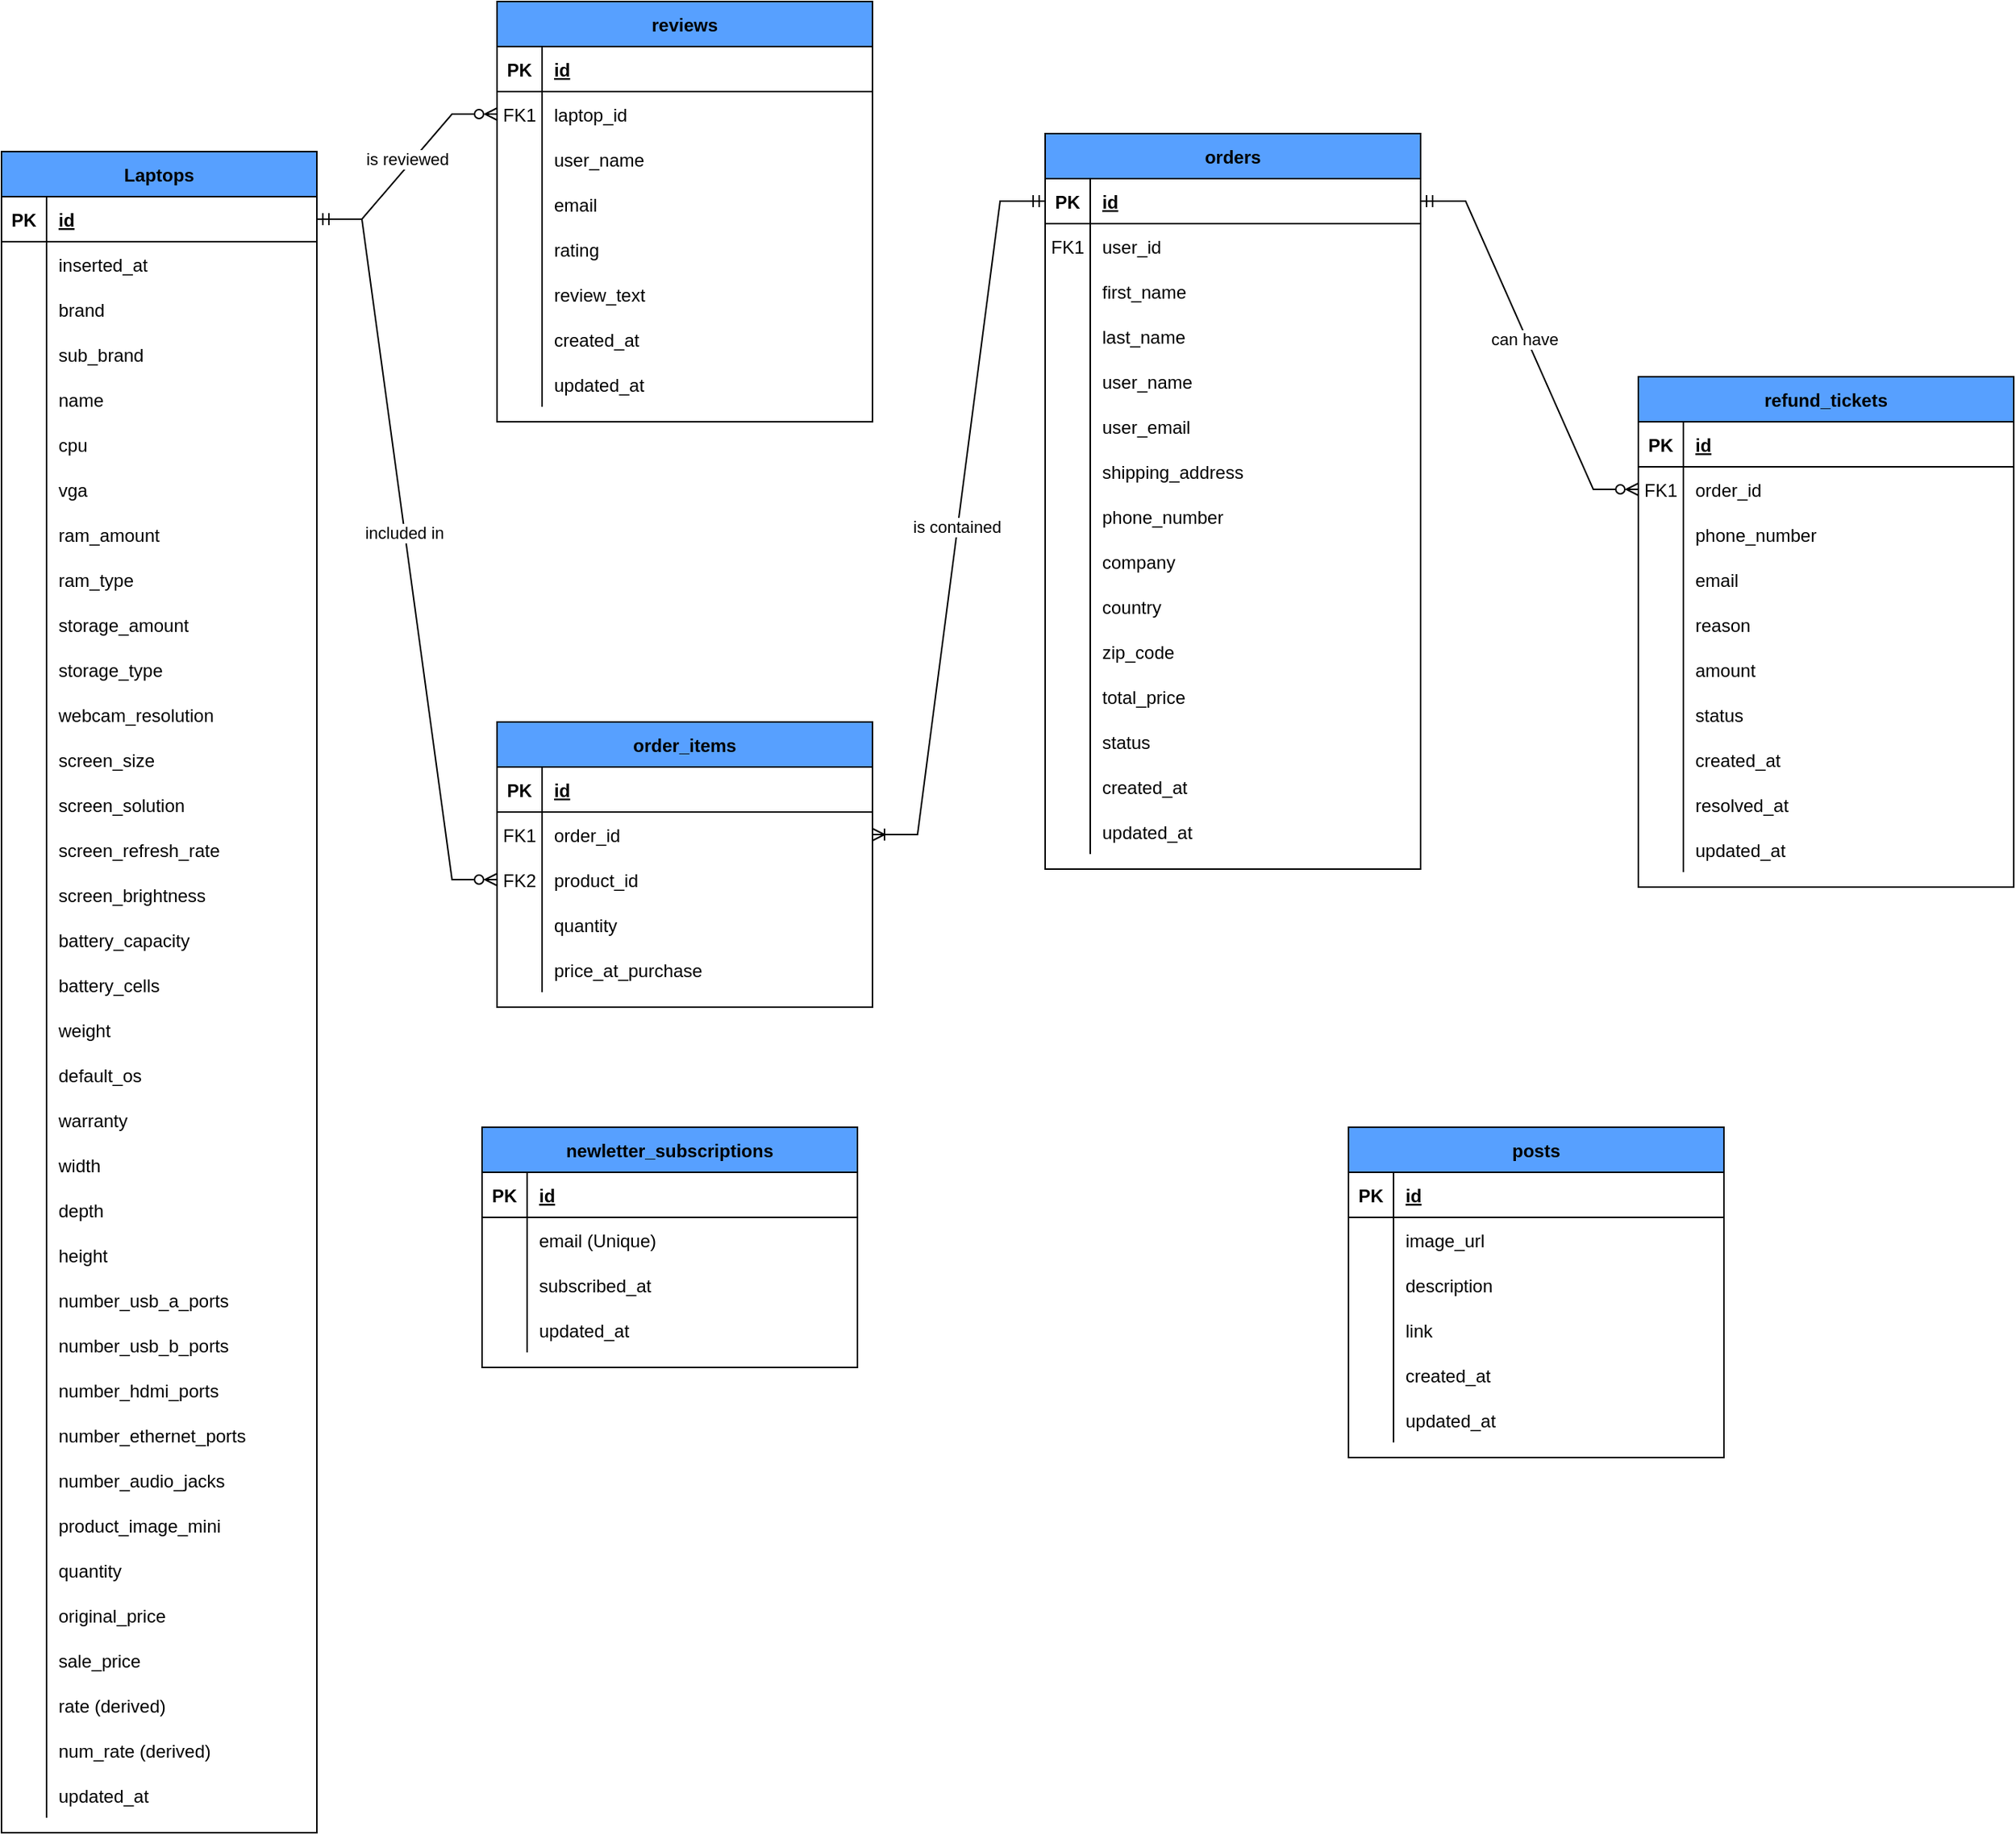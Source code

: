 <mxfile version="26.2.14">
  <diagram id="R2lEEEUBdFMjLlhIrx00" name="Page-1">
    <mxGraphModel grid="0" page="1" gridSize="10" guides="1" tooltips="1" connect="1" arrows="1" fold="1" pageScale="1" pageWidth="1169" pageHeight="827" background="none" math="0" shadow="0" extFonts="Permanent Marker^https://fonts.googleapis.com/css?family=Permanent+Marker">
      <root>
        <mxCell id="0" />
        <mxCell id="1" parent="0" />
        <mxCell id="C-vyLk0tnHw3VtMMgP7b-2" value="reviews" style="shape=table;startSize=30;container=1;collapsible=1;childLayout=tableLayout;fixedRows=1;rowLines=0;fontStyle=1;align=center;resizeLast=1;fillColor=#57A0FF;" vertex="1" parent="1">
          <mxGeometry x="750" y="207" width="250" height="280" as="geometry" />
        </mxCell>
        <mxCell id="C-vyLk0tnHw3VtMMgP7b-3" value="" style="shape=partialRectangle;collapsible=0;dropTarget=0;pointerEvents=0;fillColor=none;points=[[0,0.5],[1,0.5]];portConstraint=eastwest;top=0;left=0;right=0;bottom=1;" vertex="1" parent="C-vyLk0tnHw3VtMMgP7b-2">
          <mxGeometry y="30" width="250" height="30" as="geometry" />
        </mxCell>
        <mxCell id="C-vyLk0tnHw3VtMMgP7b-4" value="PK" style="shape=partialRectangle;overflow=hidden;connectable=0;fillColor=none;top=0;left=0;bottom=0;right=0;fontStyle=1;" vertex="1" parent="C-vyLk0tnHw3VtMMgP7b-3">
          <mxGeometry width="30" height="30" as="geometry">
            <mxRectangle width="30" height="30" as="alternateBounds" />
          </mxGeometry>
        </mxCell>
        <mxCell id="C-vyLk0tnHw3VtMMgP7b-5" value="id" style="shape=partialRectangle;overflow=hidden;connectable=0;fillColor=none;top=0;left=0;bottom=0;right=0;align=left;spacingLeft=6;fontStyle=5;" vertex="1" parent="C-vyLk0tnHw3VtMMgP7b-3">
          <mxGeometry x="30" width="220" height="30" as="geometry">
            <mxRectangle width="220" height="30" as="alternateBounds" />
          </mxGeometry>
        </mxCell>
        <mxCell id="C-vyLk0tnHw3VtMMgP7b-6" value="" style="shape=partialRectangle;collapsible=0;dropTarget=0;pointerEvents=0;fillColor=none;points=[[0,0.5],[1,0.5]];portConstraint=eastwest;top=0;left=0;right=0;bottom=0;" vertex="1" parent="C-vyLk0tnHw3VtMMgP7b-2">
          <mxGeometry y="60" width="250" height="30" as="geometry" />
        </mxCell>
        <mxCell id="C-vyLk0tnHw3VtMMgP7b-7" value="FK1" style="shape=partialRectangle;overflow=hidden;connectable=0;fillColor=none;top=0;left=0;bottom=0;right=0;" vertex="1" parent="C-vyLk0tnHw3VtMMgP7b-6">
          <mxGeometry width="30" height="30" as="geometry">
            <mxRectangle width="30" height="30" as="alternateBounds" />
          </mxGeometry>
        </mxCell>
        <mxCell id="C-vyLk0tnHw3VtMMgP7b-8" value="laptop_id" style="shape=partialRectangle;overflow=hidden;connectable=0;fillColor=none;top=0;left=0;bottom=0;right=0;align=left;spacingLeft=6;" vertex="1" parent="C-vyLk0tnHw3VtMMgP7b-6">
          <mxGeometry x="30" width="220" height="30" as="geometry">
            <mxRectangle width="220" height="30" as="alternateBounds" />
          </mxGeometry>
        </mxCell>
        <mxCell id="C-vyLk0tnHw3VtMMgP7b-9" value="" style="shape=partialRectangle;collapsible=0;dropTarget=0;pointerEvents=0;fillColor=none;points=[[0,0.5],[1,0.5]];portConstraint=eastwest;top=0;left=0;right=0;bottom=0;" vertex="1" parent="C-vyLk0tnHw3VtMMgP7b-2">
          <mxGeometry y="90" width="250" height="30" as="geometry" />
        </mxCell>
        <mxCell id="C-vyLk0tnHw3VtMMgP7b-10" value="" style="shape=partialRectangle;overflow=hidden;connectable=0;fillColor=none;top=0;left=0;bottom=0;right=0;" vertex="1" parent="C-vyLk0tnHw3VtMMgP7b-9">
          <mxGeometry width="30" height="30" as="geometry">
            <mxRectangle width="30" height="30" as="alternateBounds" />
          </mxGeometry>
        </mxCell>
        <mxCell id="C-vyLk0tnHw3VtMMgP7b-11" value="user_name" style="shape=partialRectangle;overflow=hidden;connectable=0;fillColor=none;top=0;left=0;bottom=0;right=0;align=left;spacingLeft=6;" vertex="1" parent="C-vyLk0tnHw3VtMMgP7b-9">
          <mxGeometry x="30" width="220" height="30" as="geometry">
            <mxRectangle width="220" height="30" as="alternateBounds" />
          </mxGeometry>
        </mxCell>
        <mxCell id="g233pPP5pXaFfK9gWf_a-153" style="shape=partialRectangle;collapsible=0;dropTarget=0;pointerEvents=0;fillColor=none;points=[[0,0.5],[1,0.5]];portConstraint=eastwest;top=0;left=0;right=0;bottom=0;" vertex="1" parent="C-vyLk0tnHw3VtMMgP7b-2">
          <mxGeometry y="120" width="250" height="30" as="geometry" />
        </mxCell>
        <mxCell id="g233pPP5pXaFfK9gWf_a-154" style="shape=partialRectangle;overflow=hidden;connectable=0;fillColor=none;top=0;left=0;bottom=0;right=0;" vertex="1" parent="g233pPP5pXaFfK9gWf_a-153">
          <mxGeometry width="30" height="30" as="geometry">
            <mxRectangle width="30" height="30" as="alternateBounds" />
          </mxGeometry>
        </mxCell>
        <mxCell id="g233pPP5pXaFfK9gWf_a-155" value="email" style="shape=partialRectangle;overflow=hidden;connectable=0;fillColor=none;top=0;left=0;bottom=0;right=0;align=left;spacingLeft=6;" vertex="1" parent="g233pPP5pXaFfK9gWf_a-153">
          <mxGeometry x="30" width="220" height="30" as="geometry">
            <mxRectangle width="220" height="30" as="alternateBounds" />
          </mxGeometry>
        </mxCell>
        <mxCell id="g233pPP5pXaFfK9gWf_a-150" style="shape=partialRectangle;collapsible=0;dropTarget=0;pointerEvents=0;fillColor=none;points=[[0,0.5],[1,0.5]];portConstraint=eastwest;top=0;left=0;right=0;bottom=0;" vertex="1" parent="C-vyLk0tnHw3VtMMgP7b-2">
          <mxGeometry y="150" width="250" height="30" as="geometry" />
        </mxCell>
        <mxCell id="g233pPP5pXaFfK9gWf_a-151" style="shape=partialRectangle;overflow=hidden;connectable=0;fillColor=none;top=0;left=0;bottom=0;right=0;" vertex="1" parent="g233pPP5pXaFfK9gWf_a-150">
          <mxGeometry width="30" height="30" as="geometry">
            <mxRectangle width="30" height="30" as="alternateBounds" />
          </mxGeometry>
        </mxCell>
        <mxCell id="g233pPP5pXaFfK9gWf_a-152" value="rating" style="shape=partialRectangle;overflow=hidden;connectable=0;fillColor=none;top=0;left=0;bottom=0;right=0;align=left;spacingLeft=6;" vertex="1" parent="g233pPP5pXaFfK9gWf_a-150">
          <mxGeometry x="30" width="220" height="30" as="geometry">
            <mxRectangle width="220" height="30" as="alternateBounds" />
          </mxGeometry>
        </mxCell>
        <mxCell id="g233pPP5pXaFfK9gWf_a-147" style="shape=partialRectangle;collapsible=0;dropTarget=0;pointerEvents=0;fillColor=none;points=[[0,0.5],[1,0.5]];portConstraint=eastwest;top=0;left=0;right=0;bottom=0;" vertex="1" parent="C-vyLk0tnHw3VtMMgP7b-2">
          <mxGeometry y="180" width="250" height="30" as="geometry" />
        </mxCell>
        <mxCell id="g233pPP5pXaFfK9gWf_a-148" style="shape=partialRectangle;overflow=hidden;connectable=0;fillColor=none;top=0;left=0;bottom=0;right=0;" vertex="1" parent="g233pPP5pXaFfK9gWf_a-147">
          <mxGeometry width="30" height="30" as="geometry">
            <mxRectangle width="30" height="30" as="alternateBounds" />
          </mxGeometry>
        </mxCell>
        <mxCell id="g233pPP5pXaFfK9gWf_a-149" value="review_text" style="shape=partialRectangle;overflow=hidden;connectable=0;fillColor=none;top=0;left=0;bottom=0;right=0;align=left;spacingLeft=6;" vertex="1" parent="g233pPP5pXaFfK9gWf_a-147">
          <mxGeometry x="30" width="220" height="30" as="geometry">
            <mxRectangle width="220" height="30" as="alternateBounds" />
          </mxGeometry>
        </mxCell>
        <mxCell id="g233pPP5pXaFfK9gWf_a-165" style="shape=partialRectangle;collapsible=0;dropTarget=0;pointerEvents=0;fillColor=none;points=[[0,0.5],[1,0.5]];portConstraint=eastwest;top=0;left=0;right=0;bottom=0;" vertex="1" parent="C-vyLk0tnHw3VtMMgP7b-2">
          <mxGeometry y="210" width="250" height="30" as="geometry" />
        </mxCell>
        <mxCell id="g233pPP5pXaFfK9gWf_a-166" style="shape=partialRectangle;overflow=hidden;connectable=0;fillColor=none;top=0;left=0;bottom=0;right=0;" vertex="1" parent="g233pPP5pXaFfK9gWf_a-165">
          <mxGeometry width="30" height="30" as="geometry">
            <mxRectangle width="30" height="30" as="alternateBounds" />
          </mxGeometry>
        </mxCell>
        <mxCell id="g233pPP5pXaFfK9gWf_a-167" value="created_at" style="shape=partialRectangle;overflow=hidden;connectable=0;fillColor=none;top=0;left=0;bottom=0;right=0;align=left;spacingLeft=6;" vertex="1" parent="g233pPP5pXaFfK9gWf_a-165">
          <mxGeometry x="30" width="220" height="30" as="geometry">
            <mxRectangle width="220" height="30" as="alternateBounds" />
          </mxGeometry>
        </mxCell>
        <mxCell id="g233pPP5pXaFfK9gWf_a-162" style="shape=partialRectangle;collapsible=0;dropTarget=0;pointerEvents=0;fillColor=none;points=[[0,0.5],[1,0.5]];portConstraint=eastwest;top=0;left=0;right=0;bottom=0;" vertex="1" parent="C-vyLk0tnHw3VtMMgP7b-2">
          <mxGeometry y="240" width="250" height="30" as="geometry" />
        </mxCell>
        <mxCell id="g233pPP5pXaFfK9gWf_a-163" style="shape=partialRectangle;overflow=hidden;connectable=0;fillColor=none;top=0;left=0;bottom=0;right=0;" vertex="1" parent="g233pPP5pXaFfK9gWf_a-162">
          <mxGeometry width="30" height="30" as="geometry">
            <mxRectangle width="30" height="30" as="alternateBounds" />
          </mxGeometry>
        </mxCell>
        <mxCell id="g233pPP5pXaFfK9gWf_a-164" value="updated_at" style="shape=partialRectangle;overflow=hidden;connectable=0;fillColor=none;top=0;left=0;bottom=0;right=0;align=left;spacingLeft=6;" vertex="1" parent="g233pPP5pXaFfK9gWf_a-162">
          <mxGeometry x="30" width="220" height="30" as="geometry">
            <mxRectangle width="220" height="30" as="alternateBounds" />
          </mxGeometry>
        </mxCell>
        <mxCell id="C-vyLk0tnHw3VtMMgP7b-13" value="newletter_subscriptions" style="shape=table;startSize=30;container=1;collapsible=1;childLayout=tableLayout;fixedRows=1;rowLines=0;fontStyle=1;align=center;resizeLast=1;fillColor=#57A0FF;" vertex="1" parent="1">
          <mxGeometry x="740" y="957" width="250" height="160" as="geometry" />
        </mxCell>
        <mxCell id="C-vyLk0tnHw3VtMMgP7b-14" value="" style="shape=partialRectangle;collapsible=0;dropTarget=0;pointerEvents=0;fillColor=none;points=[[0,0.5],[1,0.5]];portConstraint=eastwest;top=0;left=0;right=0;bottom=1;" vertex="1" parent="C-vyLk0tnHw3VtMMgP7b-13">
          <mxGeometry y="30" width="250" height="30" as="geometry" />
        </mxCell>
        <mxCell id="C-vyLk0tnHw3VtMMgP7b-15" value="PK" style="shape=partialRectangle;overflow=hidden;connectable=0;fillColor=none;top=0;left=0;bottom=0;right=0;fontStyle=1;" vertex="1" parent="C-vyLk0tnHw3VtMMgP7b-14">
          <mxGeometry width="30" height="30" as="geometry">
            <mxRectangle width="30" height="30" as="alternateBounds" />
          </mxGeometry>
        </mxCell>
        <mxCell id="C-vyLk0tnHw3VtMMgP7b-16" value="id" style="shape=partialRectangle;overflow=hidden;connectable=0;fillColor=none;top=0;left=0;bottom=0;right=0;align=left;spacingLeft=6;fontStyle=5;" vertex="1" parent="C-vyLk0tnHw3VtMMgP7b-14">
          <mxGeometry x="30" width="220" height="30" as="geometry">
            <mxRectangle width="220" height="30" as="alternateBounds" />
          </mxGeometry>
        </mxCell>
        <mxCell id="C-vyLk0tnHw3VtMMgP7b-17" value="" style="shape=partialRectangle;collapsible=0;dropTarget=0;pointerEvents=0;fillColor=none;points=[[0,0.5],[1,0.5]];portConstraint=eastwest;top=0;left=0;right=0;bottom=0;" vertex="1" parent="C-vyLk0tnHw3VtMMgP7b-13">
          <mxGeometry y="60" width="250" height="30" as="geometry" />
        </mxCell>
        <mxCell id="C-vyLk0tnHw3VtMMgP7b-18" value="" style="shape=partialRectangle;overflow=hidden;connectable=0;fillColor=none;top=0;left=0;bottom=0;right=0;" vertex="1" parent="C-vyLk0tnHw3VtMMgP7b-17">
          <mxGeometry width="30" height="30" as="geometry">
            <mxRectangle width="30" height="30" as="alternateBounds" />
          </mxGeometry>
        </mxCell>
        <mxCell id="C-vyLk0tnHw3VtMMgP7b-19" value="email (Unique)" style="shape=partialRectangle;overflow=hidden;connectable=0;fillColor=none;top=0;left=0;bottom=0;right=0;align=left;spacingLeft=6;" vertex="1" parent="C-vyLk0tnHw3VtMMgP7b-17">
          <mxGeometry x="30" width="220" height="30" as="geometry">
            <mxRectangle width="220" height="30" as="alternateBounds" />
          </mxGeometry>
        </mxCell>
        <mxCell id="C-vyLk0tnHw3VtMMgP7b-20" value="" style="shape=partialRectangle;collapsible=0;dropTarget=0;pointerEvents=0;fillColor=none;points=[[0,0.5],[1,0.5]];portConstraint=eastwest;top=0;left=0;right=0;bottom=0;" vertex="1" parent="C-vyLk0tnHw3VtMMgP7b-13">
          <mxGeometry y="90" width="250" height="30" as="geometry" />
        </mxCell>
        <mxCell id="C-vyLk0tnHw3VtMMgP7b-21" value="" style="shape=partialRectangle;overflow=hidden;connectable=0;fillColor=none;top=0;left=0;bottom=0;right=0;" vertex="1" parent="C-vyLk0tnHw3VtMMgP7b-20">
          <mxGeometry width="30" height="30" as="geometry">
            <mxRectangle width="30" height="30" as="alternateBounds" />
          </mxGeometry>
        </mxCell>
        <mxCell id="C-vyLk0tnHw3VtMMgP7b-22" value="subscribed_at" style="shape=partialRectangle;overflow=hidden;connectable=0;fillColor=none;top=0;left=0;bottom=0;right=0;align=left;spacingLeft=6;" vertex="1" parent="C-vyLk0tnHw3VtMMgP7b-20">
          <mxGeometry x="30" width="220" height="30" as="geometry">
            <mxRectangle width="220" height="30" as="alternateBounds" />
          </mxGeometry>
        </mxCell>
        <mxCell id="g233pPP5pXaFfK9gWf_a-188" style="shape=partialRectangle;collapsible=0;dropTarget=0;pointerEvents=0;fillColor=none;points=[[0,0.5],[1,0.5]];portConstraint=eastwest;top=0;left=0;right=0;bottom=0;" vertex="1" parent="C-vyLk0tnHw3VtMMgP7b-13">
          <mxGeometry y="120" width="250" height="30" as="geometry" />
        </mxCell>
        <mxCell id="g233pPP5pXaFfK9gWf_a-189" style="shape=partialRectangle;overflow=hidden;connectable=0;fillColor=none;top=0;left=0;bottom=0;right=0;" vertex="1" parent="g233pPP5pXaFfK9gWf_a-188">
          <mxGeometry width="30" height="30" as="geometry">
            <mxRectangle width="30" height="30" as="alternateBounds" />
          </mxGeometry>
        </mxCell>
        <mxCell id="g233pPP5pXaFfK9gWf_a-190" value="updated_at" style="shape=partialRectangle;overflow=hidden;connectable=0;fillColor=none;top=0;left=0;bottom=0;right=0;align=left;spacingLeft=6;" vertex="1" parent="g233pPP5pXaFfK9gWf_a-188">
          <mxGeometry x="30" width="220" height="30" as="geometry">
            <mxRectangle width="220" height="30" as="alternateBounds" />
          </mxGeometry>
        </mxCell>
        <mxCell id="C-vyLk0tnHw3VtMMgP7b-23" value="Laptops" style="shape=table;startSize=30;container=1;collapsible=1;childLayout=tableLayout;fixedRows=1;rowLines=0;fontStyle=1;align=center;resizeLast=1;fillColor=#57A0FF;" vertex="1" parent="1">
          <mxGeometry x="420" y="307" width="210" height="1120" as="geometry">
            <mxRectangle x="20" y="160" width="80" height="30" as="alternateBounds" />
          </mxGeometry>
        </mxCell>
        <mxCell id="C-vyLk0tnHw3VtMMgP7b-24" value="" style="shape=partialRectangle;collapsible=0;dropTarget=0;pointerEvents=0;fillColor=none;points=[[0,0.5],[1,0.5]];portConstraint=eastwest;top=0;left=0;right=0;bottom=1;" vertex="1" parent="C-vyLk0tnHw3VtMMgP7b-23">
          <mxGeometry y="30" width="210" height="30" as="geometry" />
        </mxCell>
        <mxCell id="C-vyLk0tnHw3VtMMgP7b-25" value="PK" style="shape=partialRectangle;overflow=hidden;connectable=0;fillColor=none;top=0;left=0;bottom=0;right=0;fontStyle=1;" vertex="1" parent="C-vyLk0tnHw3VtMMgP7b-24">
          <mxGeometry width="30" height="30" as="geometry">
            <mxRectangle width="30" height="30" as="alternateBounds" />
          </mxGeometry>
        </mxCell>
        <mxCell id="C-vyLk0tnHw3VtMMgP7b-26" value="id" style="shape=partialRectangle;overflow=hidden;connectable=0;fillColor=none;top=0;left=0;bottom=0;right=0;align=left;spacingLeft=6;fontStyle=5;" vertex="1" parent="C-vyLk0tnHw3VtMMgP7b-24">
          <mxGeometry x="30" width="180" height="30" as="geometry">
            <mxRectangle width="180" height="30" as="alternateBounds" />
          </mxGeometry>
        </mxCell>
        <mxCell id="C-vyLk0tnHw3VtMMgP7b-27" value="" style="shape=partialRectangle;collapsible=0;dropTarget=0;pointerEvents=0;fillColor=none;points=[[0,0.5],[1,0.5]];portConstraint=eastwest;top=0;left=0;right=0;bottom=0;" vertex="1" parent="C-vyLk0tnHw3VtMMgP7b-23">
          <mxGeometry y="60" width="210" height="30" as="geometry" />
        </mxCell>
        <mxCell id="C-vyLk0tnHw3VtMMgP7b-28" value="" style="shape=partialRectangle;overflow=hidden;connectable=0;fillColor=none;top=0;left=0;bottom=0;right=0;" vertex="1" parent="C-vyLk0tnHw3VtMMgP7b-27">
          <mxGeometry width="30" height="30" as="geometry">
            <mxRectangle width="30" height="30" as="alternateBounds" />
          </mxGeometry>
        </mxCell>
        <mxCell id="C-vyLk0tnHw3VtMMgP7b-29" value="inserted_at" style="shape=partialRectangle;overflow=hidden;connectable=0;fillColor=none;top=0;left=0;bottom=0;right=0;align=left;spacingLeft=6;" vertex="1" parent="C-vyLk0tnHw3VtMMgP7b-27">
          <mxGeometry x="30" width="180" height="30" as="geometry">
            <mxRectangle width="180" height="30" as="alternateBounds" />
          </mxGeometry>
        </mxCell>
        <mxCell id="g233pPP5pXaFfK9gWf_a-9" style="shape=partialRectangle;collapsible=0;dropTarget=0;pointerEvents=0;fillColor=none;points=[[0,0.5],[1,0.5]];portConstraint=eastwest;top=0;left=0;right=0;bottom=0;" vertex="1" parent="C-vyLk0tnHw3VtMMgP7b-23">
          <mxGeometry y="90" width="210" height="30" as="geometry" />
        </mxCell>
        <mxCell id="g233pPP5pXaFfK9gWf_a-10" style="shape=partialRectangle;overflow=hidden;connectable=0;fillColor=none;top=0;left=0;bottom=0;right=0;" vertex="1" parent="g233pPP5pXaFfK9gWf_a-9">
          <mxGeometry width="30" height="30" as="geometry">
            <mxRectangle width="30" height="30" as="alternateBounds" />
          </mxGeometry>
        </mxCell>
        <mxCell id="g233pPP5pXaFfK9gWf_a-11" value="brand " style="shape=partialRectangle;overflow=hidden;connectable=0;fillColor=none;top=0;left=0;bottom=0;right=0;align=left;spacingLeft=6;" vertex="1" parent="g233pPP5pXaFfK9gWf_a-9">
          <mxGeometry x="30" width="180" height="30" as="geometry">
            <mxRectangle width="180" height="30" as="alternateBounds" />
          </mxGeometry>
        </mxCell>
        <mxCell id="g233pPP5pXaFfK9gWf_a-144" style="shape=partialRectangle;collapsible=0;dropTarget=0;pointerEvents=0;fillColor=none;points=[[0,0.5],[1,0.5]];portConstraint=eastwest;top=0;left=0;right=0;bottom=0;" vertex="1" parent="C-vyLk0tnHw3VtMMgP7b-23">
          <mxGeometry y="120" width="210" height="30" as="geometry" />
        </mxCell>
        <mxCell id="g233pPP5pXaFfK9gWf_a-145" style="shape=partialRectangle;overflow=hidden;connectable=0;fillColor=none;top=0;left=0;bottom=0;right=0;" vertex="1" parent="g233pPP5pXaFfK9gWf_a-144">
          <mxGeometry width="30" height="30" as="geometry">
            <mxRectangle width="30" height="30" as="alternateBounds" />
          </mxGeometry>
        </mxCell>
        <mxCell id="g233pPP5pXaFfK9gWf_a-146" value="sub_brand" style="shape=partialRectangle;overflow=hidden;connectable=0;fillColor=none;top=0;left=0;bottom=0;right=0;align=left;spacingLeft=6;" vertex="1" parent="g233pPP5pXaFfK9gWf_a-144">
          <mxGeometry x="30" width="180" height="30" as="geometry">
            <mxRectangle width="180" height="30" as="alternateBounds" />
          </mxGeometry>
        </mxCell>
        <mxCell id="g233pPP5pXaFfK9gWf_a-141" style="shape=partialRectangle;collapsible=0;dropTarget=0;pointerEvents=0;fillColor=none;points=[[0,0.5],[1,0.5]];portConstraint=eastwest;top=0;left=0;right=0;bottom=0;" vertex="1" parent="C-vyLk0tnHw3VtMMgP7b-23">
          <mxGeometry y="150" width="210" height="30" as="geometry" />
        </mxCell>
        <mxCell id="g233pPP5pXaFfK9gWf_a-142" style="shape=partialRectangle;overflow=hidden;connectable=0;fillColor=none;top=0;left=0;bottom=0;right=0;" vertex="1" parent="g233pPP5pXaFfK9gWf_a-141">
          <mxGeometry width="30" height="30" as="geometry">
            <mxRectangle width="30" height="30" as="alternateBounds" />
          </mxGeometry>
        </mxCell>
        <mxCell id="g233pPP5pXaFfK9gWf_a-143" value="name" style="shape=partialRectangle;overflow=hidden;connectable=0;fillColor=none;top=0;left=0;bottom=0;right=0;align=left;spacingLeft=6;" vertex="1" parent="g233pPP5pXaFfK9gWf_a-141">
          <mxGeometry x="30" width="180" height="30" as="geometry">
            <mxRectangle width="180" height="30" as="alternateBounds" />
          </mxGeometry>
        </mxCell>
        <mxCell id="g233pPP5pXaFfK9gWf_a-138" style="shape=partialRectangle;collapsible=0;dropTarget=0;pointerEvents=0;fillColor=none;points=[[0,0.5],[1,0.5]];portConstraint=eastwest;top=0;left=0;right=0;bottom=0;" vertex="1" parent="C-vyLk0tnHw3VtMMgP7b-23">
          <mxGeometry y="180" width="210" height="30" as="geometry" />
        </mxCell>
        <mxCell id="g233pPP5pXaFfK9gWf_a-139" style="shape=partialRectangle;overflow=hidden;connectable=0;fillColor=none;top=0;left=0;bottom=0;right=0;" vertex="1" parent="g233pPP5pXaFfK9gWf_a-138">
          <mxGeometry width="30" height="30" as="geometry">
            <mxRectangle width="30" height="30" as="alternateBounds" />
          </mxGeometry>
        </mxCell>
        <mxCell id="g233pPP5pXaFfK9gWf_a-140" value="cpu" style="shape=partialRectangle;overflow=hidden;connectable=0;fillColor=none;top=0;left=0;bottom=0;right=0;align=left;spacingLeft=6;" vertex="1" parent="g233pPP5pXaFfK9gWf_a-138">
          <mxGeometry x="30" width="180" height="30" as="geometry">
            <mxRectangle width="180" height="30" as="alternateBounds" />
          </mxGeometry>
        </mxCell>
        <mxCell id="g233pPP5pXaFfK9gWf_a-135" style="shape=partialRectangle;collapsible=0;dropTarget=0;pointerEvents=0;fillColor=none;points=[[0,0.5],[1,0.5]];portConstraint=eastwest;top=0;left=0;right=0;bottom=0;" vertex="1" parent="C-vyLk0tnHw3VtMMgP7b-23">
          <mxGeometry y="210" width="210" height="30" as="geometry" />
        </mxCell>
        <mxCell id="g233pPP5pXaFfK9gWf_a-136" style="shape=partialRectangle;overflow=hidden;connectable=0;fillColor=none;top=0;left=0;bottom=0;right=0;" vertex="1" parent="g233pPP5pXaFfK9gWf_a-135">
          <mxGeometry width="30" height="30" as="geometry">
            <mxRectangle width="30" height="30" as="alternateBounds" />
          </mxGeometry>
        </mxCell>
        <mxCell id="g233pPP5pXaFfK9gWf_a-137" value="vga" style="shape=partialRectangle;overflow=hidden;connectable=0;fillColor=none;top=0;left=0;bottom=0;right=0;align=left;spacingLeft=6;" vertex="1" parent="g233pPP5pXaFfK9gWf_a-135">
          <mxGeometry x="30" width="180" height="30" as="geometry">
            <mxRectangle width="180" height="30" as="alternateBounds" />
          </mxGeometry>
        </mxCell>
        <mxCell id="g233pPP5pXaFfK9gWf_a-132" style="shape=partialRectangle;collapsible=0;dropTarget=0;pointerEvents=0;fillColor=none;points=[[0,0.5],[1,0.5]];portConstraint=eastwest;top=0;left=0;right=0;bottom=0;" vertex="1" parent="C-vyLk0tnHw3VtMMgP7b-23">
          <mxGeometry y="240" width="210" height="30" as="geometry" />
        </mxCell>
        <mxCell id="g233pPP5pXaFfK9gWf_a-133" style="shape=partialRectangle;overflow=hidden;connectable=0;fillColor=none;top=0;left=0;bottom=0;right=0;" vertex="1" parent="g233pPP5pXaFfK9gWf_a-132">
          <mxGeometry width="30" height="30" as="geometry">
            <mxRectangle width="30" height="30" as="alternateBounds" />
          </mxGeometry>
        </mxCell>
        <mxCell id="g233pPP5pXaFfK9gWf_a-134" value="ram_amount" style="shape=partialRectangle;overflow=hidden;connectable=0;fillColor=none;top=0;left=0;bottom=0;right=0;align=left;spacingLeft=6;" vertex="1" parent="g233pPP5pXaFfK9gWf_a-132">
          <mxGeometry x="30" width="180" height="30" as="geometry">
            <mxRectangle width="180" height="30" as="alternateBounds" />
          </mxGeometry>
        </mxCell>
        <mxCell id="g233pPP5pXaFfK9gWf_a-129" style="shape=partialRectangle;collapsible=0;dropTarget=0;pointerEvents=0;fillColor=none;points=[[0,0.5],[1,0.5]];portConstraint=eastwest;top=0;left=0;right=0;bottom=0;" vertex="1" parent="C-vyLk0tnHw3VtMMgP7b-23">
          <mxGeometry y="270" width="210" height="30" as="geometry" />
        </mxCell>
        <mxCell id="g233pPP5pXaFfK9gWf_a-130" style="shape=partialRectangle;overflow=hidden;connectable=0;fillColor=none;top=0;left=0;bottom=0;right=0;" vertex="1" parent="g233pPP5pXaFfK9gWf_a-129">
          <mxGeometry width="30" height="30" as="geometry">
            <mxRectangle width="30" height="30" as="alternateBounds" />
          </mxGeometry>
        </mxCell>
        <mxCell id="g233pPP5pXaFfK9gWf_a-131" value="ram_type" style="shape=partialRectangle;overflow=hidden;connectable=0;fillColor=none;top=0;left=0;bottom=0;right=0;align=left;spacingLeft=6;" vertex="1" parent="g233pPP5pXaFfK9gWf_a-129">
          <mxGeometry x="30" width="180" height="30" as="geometry">
            <mxRectangle width="180" height="30" as="alternateBounds" />
          </mxGeometry>
        </mxCell>
        <mxCell id="g233pPP5pXaFfK9gWf_a-126" style="shape=partialRectangle;collapsible=0;dropTarget=0;pointerEvents=0;fillColor=none;points=[[0,0.5],[1,0.5]];portConstraint=eastwest;top=0;left=0;right=0;bottom=0;" vertex="1" parent="C-vyLk0tnHw3VtMMgP7b-23">
          <mxGeometry y="300" width="210" height="30" as="geometry" />
        </mxCell>
        <mxCell id="g233pPP5pXaFfK9gWf_a-127" style="shape=partialRectangle;overflow=hidden;connectable=0;fillColor=none;top=0;left=0;bottom=0;right=0;" vertex="1" parent="g233pPP5pXaFfK9gWf_a-126">
          <mxGeometry width="30" height="30" as="geometry">
            <mxRectangle width="30" height="30" as="alternateBounds" />
          </mxGeometry>
        </mxCell>
        <mxCell id="g233pPP5pXaFfK9gWf_a-128" value="storage_amount" style="shape=partialRectangle;overflow=hidden;connectable=0;fillColor=none;top=0;left=0;bottom=0;right=0;align=left;spacingLeft=6;" vertex="1" parent="g233pPP5pXaFfK9gWf_a-126">
          <mxGeometry x="30" width="180" height="30" as="geometry">
            <mxRectangle width="180" height="30" as="alternateBounds" />
          </mxGeometry>
        </mxCell>
        <mxCell id="g233pPP5pXaFfK9gWf_a-123" style="shape=partialRectangle;collapsible=0;dropTarget=0;pointerEvents=0;fillColor=none;points=[[0,0.5],[1,0.5]];portConstraint=eastwest;top=0;left=0;right=0;bottom=0;" vertex="1" parent="C-vyLk0tnHw3VtMMgP7b-23">
          <mxGeometry y="330" width="210" height="30" as="geometry" />
        </mxCell>
        <mxCell id="g233pPP5pXaFfK9gWf_a-124" style="shape=partialRectangle;overflow=hidden;connectable=0;fillColor=none;top=0;left=0;bottom=0;right=0;" vertex="1" parent="g233pPP5pXaFfK9gWf_a-123">
          <mxGeometry width="30" height="30" as="geometry">
            <mxRectangle width="30" height="30" as="alternateBounds" />
          </mxGeometry>
        </mxCell>
        <mxCell id="g233pPP5pXaFfK9gWf_a-125" value="storage_type" style="shape=partialRectangle;overflow=hidden;connectable=0;fillColor=none;top=0;left=0;bottom=0;right=0;align=left;spacingLeft=6;" vertex="1" parent="g233pPP5pXaFfK9gWf_a-123">
          <mxGeometry x="30" width="180" height="30" as="geometry">
            <mxRectangle width="180" height="30" as="alternateBounds" />
          </mxGeometry>
        </mxCell>
        <mxCell id="g233pPP5pXaFfK9gWf_a-120" style="shape=partialRectangle;collapsible=0;dropTarget=0;pointerEvents=0;fillColor=none;points=[[0,0.5],[1,0.5]];portConstraint=eastwest;top=0;left=0;right=0;bottom=0;" vertex="1" parent="C-vyLk0tnHw3VtMMgP7b-23">
          <mxGeometry y="360" width="210" height="30" as="geometry" />
        </mxCell>
        <mxCell id="g233pPP5pXaFfK9gWf_a-121" style="shape=partialRectangle;overflow=hidden;connectable=0;fillColor=none;top=0;left=0;bottom=0;right=0;" vertex="1" parent="g233pPP5pXaFfK9gWf_a-120">
          <mxGeometry width="30" height="30" as="geometry">
            <mxRectangle width="30" height="30" as="alternateBounds" />
          </mxGeometry>
        </mxCell>
        <mxCell id="g233pPP5pXaFfK9gWf_a-122" value="webcam_resolution" style="shape=partialRectangle;overflow=hidden;connectable=0;fillColor=none;top=0;left=0;bottom=0;right=0;align=left;spacingLeft=6;" vertex="1" parent="g233pPP5pXaFfK9gWf_a-120">
          <mxGeometry x="30" width="180" height="30" as="geometry">
            <mxRectangle width="180" height="30" as="alternateBounds" />
          </mxGeometry>
        </mxCell>
        <mxCell id="g233pPP5pXaFfK9gWf_a-117" style="shape=partialRectangle;collapsible=0;dropTarget=0;pointerEvents=0;fillColor=none;points=[[0,0.5],[1,0.5]];portConstraint=eastwest;top=0;left=0;right=0;bottom=0;" vertex="1" parent="C-vyLk0tnHw3VtMMgP7b-23">
          <mxGeometry y="390" width="210" height="30" as="geometry" />
        </mxCell>
        <mxCell id="g233pPP5pXaFfK9gWf_a-118" style="shape=partialRectangle;overflow=hidden;connectable=0;fillColor=none;top=0;left=0;bottom=0;right=0;" vertex="1" parent="g233pPP5pXaFfK9gWf_a-117">
          <mxGeometry width="30" height="30" as="geometry">
            <mxRectangle width="30" height="30" as="alternateBounds" />
          </mxGeometry>
        </mxCell>
        <mxCell id="g233pPP5pXaFfK9gWf_a-119" value="screen_size" style="shape=partialRectangle;overflow=hidden;connectable=0;fillColor=none;top=0;left=0;bottom=0;right=0;align=left;spacingLeft=6;" vertex="1" parent="g233pPP5pXaFfK9gWf_a-117">
          <mxGeometry x="30" width="180" height="30" as="geometry">
            <mxRectangle width="180" height="30" as="alternateBounds" />
          </mxGeometry>
        </mxCell>
        <mxCell id="g233pPP5pXaFfK9gWf_a-114" style="shape=partialRectangle;collapsible=0;dropTarget=0;pointerEvents=0;fillColor=none;points=[[0,0.5],[1,0.5]];portConstraint=eastwest;top=0;left=0;right=0;bottom=0;" vertex="1" parent="C-vyLk0tnHw3VtMMgP7b-23">
          <mxGeometry y="420" width="210" height="30" as="geometry" />
        </mxCell>
        <mxCell id="g233pPP5pXaFfK9gWf_a-115" style="shape=partialRectangle;overflow=hidden;connectable=0;fillColor=none;top=0;left=0;bottom=0;right=0;" vertex="1" parent="g233pPP5pXaFfK9gWf_a-114">
          <mxGeometry width="30" height="30" as="geometry">
            <mxRectangle width="30" height="30" as="alternateBounds" />
          </mxGeometry>
        </mxCell>
        <mxCell id="g233pPP5pXaFfK9gWf_a-116" value="screen_solution" style="shape=partialRectangle;overflow=hidden;connectable=0;fillColor=none;top=0;left=0;bottom=0;right=0;align=left;spacingLeft=6;" vertex="1" parent="g233pPP5pXaFfK9gWf_a-114">
          <mxGeometry x="30" width="180" height="30" as="geometry">
            <mxRectangle width="180" height="30" as="alternateBounds" />
          </mxGeometry>
        </mxCell>
        <mxCell id="g233pPP5pXaFfK9gWf_a-111" style="shape=partialRectangle;collapsible=0;dropTarget=0;pointerEvents=0;fillColor=none;points=[[0,0.5],[1,0.5]];portConstraint=eastwest;top=0;left=0;right=0;bottom=0;" vertex="1" parent="C-vyLk0tnHw3VtMMgP7b-23">
          <mxGeometry y="450" width="210" height="30" as="geometry" />
        </mxCell>
        <mxCell id="g233pPP5pXaFfK9gWf_a-112" style="shape=partialRectangle;overflow=hidden;connectable=0;fillColor=none;top=0;left=0;bottom=0;right=0;" vertex="1" parent="g233pPP5pXaFfK9gWf_a-111">
          <mxGeometry width="30" height="30" as="geometry">
            <mxRectangle width="30" height="30" as="alternateBounds" />
          </mxGeometry>
        </mxCell>
        <mxCell id="g233pPP5pXaFfK9gWf_a-113" value="screen_refresh_rate" style="shape=partialRectangle;overflow=hidden;connectable=0;fillColor=none;top=0;left=0;bottom=0;right=0;align=left;spacingLeft=6;" vertex="1" parent="g233pPP5pXaFfK9gWf_a-111">
          <mxGeometry x="30" width="180" height="30" as="geometry">
            <mxRectangle width="180" height="30" as="alternateBounds" />
          </mxGeometry>
        </mxCell>
        <mxCell id="g233pPP5pXaFfK9gWf_a-108" style="shape=partialRectangle;collapsible=0;dropTarget=0;pointerEvents=0;fillColor=none;points=[[0,0.5],[1,0.5]];portConstraint=eastwest;top=0;left=0;right=0;bottom=0;" vertex="1" parent="C-vyLk0tnHw3VtMMgP7b-23">
          <mxGeometry y="480" width="210" height="30" as="geometry" />
        </mxCell>
        <mxCell id="g233pPP5pXaFfK9gWf_a-109" style="shape=partialRectangle;overflow=hidden;connectable=0;fillColor=none;top=0;left=0;bottom=0;right=0;" vertex="1" parent="g233pPP5pXaFfK9gWf_a-108">
          <mxGeometry width="30" height="30" as="geometry">
            <mxRectangle width="30" height="30" as="alternateBounds" />
          </mxGeometry>
        </mxCell>
        <mxCell id="g233pPP5pXaFfK9gWf_a-110" value="screen_brightness" style="shape=partialRectangle;overflow=hidden;connectable=0;fillColor=none;top=0;left=0;bottom=0;right=0;align=left;spacingLeft=6;" vertex="1" parent="g233pPP5pXaFfK9gWf_a-108">
          <mxGeometry x="30" width="180" height="30" as="geometry">
            <mxRectangle width="180" height="30" as="alternateBounds" />
          </mxGeometry>
        </mxCell>
        <mxCell id="g233pPP5pXaFfK9gWf_a-105" style="shape=partialRectangle;collapsible=0;dropTarget=0;pointerEvents=0;fillColor=none;points=[[0,0.5],[1,0.5]];portConstraint=eastwest;top=0;left=0;right=0;bottom=0;" vertex="1" parent="C-vyLk0tnHw3VtMMgP7b-23">
          <mxGeometry y="510" width="210" height="30" as="geometry" />
        </mxCell>
        <mxCell id="g233pPP5pXaFfK9gWf_a-106" style="shape=partialRectangle;overflow=hidden;connectable=0;fillColor=none;top=0;left=0;bottom=0;right=0;" vertex="1" parent="g233pPP5pXaFfK9gWf_a-105">
          <mxGeometry width="30" height="30" as="geometry">
            <mxRectangle width="30" height="30" as="alternateBounds" />
          </mxGeometry>
        </mxCell>
        <mxCell id="g233pPP5pXaFfK9gWf_a-107" value="battery_capacity" style="shape=partialRectangle;overflow=hidden;connectable=0;fillColor=none;top=0;left=0;bottom=0;right=0;align=left;spacingLeft=6;" vertex="1" parent="g233pPP5pXaFfK9gWf_a-105">
          <mxGeometry x="30" width="180" height="30" as="geometry">
            <mxRectangle width="180" height="30" as="alternateBounds" />
          </mxGeometry>
        </mxCell>
        <mxCell id="g233pPP5pXaFfK9gWf_a-102" style="shape=partialRectangle;collapsible=0;dropTarget=0;pointerEvents=0;fillColor=none;points=[[0,0.5],[1,0.5]];portConstraint=eastwest;top=0;left=0;right=0;bottom=0;" vertex="1" parent="C-vyLk0tnHw3VtMMgP7b-23">
          <mxGeometry y="540" width="210" height="30" as="geometry" />
        </mxCell>
        <mxCell id="g233pPP5pXaFfK9gWf_a-103" style="shape=partialRectangle;overflow=hidden;connectable=0;fillColor=none;top=0;left=0;bottom=0;right=0;" vertex="1" parent="g233pPP5pXaFfK9gWf_a-102">
          <mxGeometry width="30" height="30" as="geometry">
            <mxRectangle width="30" height="30" as="alternateBounds" />
          </mxGeometry>
        </mxCell>
        <mxCell id="g233pPP5pXaFfK9gWf_a-104" value="battery_cells" style="shape=partialRectangle;overflow=hidden;connectable=0;fillColor=none;top=0;left=0;bottom=0;right=0;align=left;spacingLeft=6;" vertex="1" parent="g233pPP5pXaFfK9gWf_a-102">
          <mxGeometry x="30" width="180" height="30" as="geometry">
            <mxRectangle width="180" height="30" as="alternateBounds" />
          </mxGeometry>
        </mxCell>
        <mxCell id="g233pPP5pXaFfK9gWf_a-99" style="shape=partialRectangle;collapsible=0;dropTarget=0;pointerEvents=0;fillColor=none;points=[[0,0.5],[1,0.5]];portConstraint=eastwest;top=0;left=0;right=0;bottom=0;" vertex="1" parent="C-vyLk0tnHw3VtMMgP7b-23">
          <mxGeometry y="570" width="210" height="30" as="geometry" />
        </mxCell>
        <mxCell id="g233pPP5pXaFfK9gWf_a-100" style="shape=partialRectangle;overflow=hidden;connectable=0;fillColor=none;top=0;left=0;bottom=0;right=0;" vertex="1" parent="g233pPP5pXaFfK9gWf_a-99">
          <mxGeometry width="30" height="30" as="geometry">
            <mxRectangle width="30" height="30" as="alternateBounds" />
          </mxGeometry>
        </mxCell>
        <mxCell id="g233pPP5pXaFfK9gWf_a-101" value="weight" style="shape=partialRectangle;overflow=hidden;connectable=0;fillColor=none;top=0;left=0;bottom=0;right=0;align=left;spacingLeft=6;" vertex="1" parent="g233pPP5pXaFfK9gWf_a-99">
          <mxGeometry x="30" width="180" height="30" as="geometry">
            <mxRectangle width="180" height="30" as="alternateBounds" />
          </mxGeometry>
        </mxCell>
        <mxCell id="g233pPP5pXaFfK9gWf_a-96" style="shape=partialRectangle;collapsible=0;dropTarget=0;pointerEvents=0;fillColor=none;points=[[0,0.5],[1,0.5]];portConstraint=eastwest;top=0;left=0;right=0;bottom=0;" vertex="1" parent="C-vyLk0tnHw3VtMMgP7b-23">
          <mxGeometry y="600" width="210" height="30" as="geometry" />
        </mxCell>
        <mxCell id="g233pPP5pXaFfK9gWf_a-97" style="shape=partialRectangle;overflow=hidden;connectable=0;fillColor=none;top=0;left=0;bottom=0;right=0;" vertex="1" parent="g233pPP5pXaFfK9gWf_a-96">
          <mxGeometry width="30" height="30" as="geometry">
            <mxRectangle width="30" height="30" as="alternateBounds" />
          </mxGeometry>
        </mxCell>
        <mxCell id="g233pPP5pXaFfK9gWf_a-98" value="default_os" style="shape=partialRectangle;overflow=hidden;connectable=0;fillColor=none;top=0;left=0;bottom=0;right=0;align=left;spacingLeft=6;" vertex="1" parent="g233pPP5pXaFfK9gWf_a-96">
          <mxGeometry x="30" width="180" height="30" as="geometry">
            <mxRectangle width="180" height="30" as="alternateBounds" />
          </mxGeometry>
        </mxCell>
        <mxCell id="g233pPP5pXaFfK9gWf_a-93" style="shape=partialRectangle;collapsible=0;dropTarget=0;pointerEvents=0;fillColor=none;points=[[0,0.5],[1,0.5]];portConstraint=eastwest;top=0;left=0;right=0;bottom=0;" vertex="1" parent="C-vyLk0tnHw3VtMMgP7b-23">
          <mxGeometry y="630" width="210" height="30" as="geometry" />
        </mxCell>
        <mxCell id="g233pPP5pXaFfK9gWf_a-94" style="shape=partialRectangle;overflow=hidden;connectable=0;fillColor=none;top=0;left=0;bottom=0;right=0;" vertex="1" parent="g233pPP5pXaFfK9gWf_a-93">
          <mxGeometry width="30" height="30" as="geometry">
            <mxRectangle width="30" height="30" as="alternateBounds" />
          </mxGeometry>
        </mxCell>
        <mxCell id="g233pPP5pXaFfK9gWf_a-95" value="warranty" style="shape=partialRectangle;overflow=hidden;connectable=0;fillColor=none;top=0;left=0;bottom=0;right=0;align=left;spacingLeft=6;" vertex="1" parent="g233pPP5pXaFfK9gWf_a-93">
          <mxGeometry x="30" width="180" height="30" as="geometry">
            <mxRectangle width="180" height="30" as="alternateBounds" />
          </mxGeometry>
        </mxCell>
        <mxCell id="g233pPP5pXaFfK9gWf_a-90" style="shape=partialRectangle;collapsible=0;dropTarget=0;pointerEvents=0;fillColor=none;points=[[0,0.5],[1,0.5]];portConstraint=eastwest;top=0;left=0;right=0;bottom=0;" vertex="1" parent="C-vyLk0tnHw3VtMMgP7b-23">
          <mxGeometry y="660" width="210" height="30" as="geometry" />
        </mxCell>
        <mxCell id="g233pPP5pXaFfK9gWf_a-91" style="shape=partialRectangle;overflow=hidden;connectable=0;fillColor=none;top=0;left=0;bottom=0;right=0;" vertex="1" parent="g233pPP5pXaFfK9gWf_a-90">
          <mxGeometry width="30" height="30" as="geometry">
            <mxRectangle width="30" height="30" as="alternateBounds" />
          </mxGeometry>
        </mxCell>
        <mxCell id="g233pPP5pXaFfK9gWf_a-92" value="width" style="shape=partialRectangle;overflow=hidden;connectable=0;fillColor=none;top=0;left=0;bottom=0;right=0;align=left;spacingLeft=6;" vertex="1" parent="g233pPP5pXaFfK9gWf_a-90">
          <mxGeometry x="30" width="180" height="30" as="geometry">
            <mxRectangle width="180" height="30" as="alternateBounds" />
          </mxGeometry>
        </mxCell>
        <mxCell id="g233pPP5pXaFfK9gWf_a-87" style="shape=partialRectangle;collapsible=0;dropTarget=0;pointerEvents=0;fillColor=none;points=[[0,0.5],[1,0.5]];portConstraint=eastwest;top=0;left=0;right=0;bottom=0;" vertex="1" parent="C-vyLk0tnHw3VtMMgP7b-23">
          <mxGeometry y="690" width="210" height="30" as="geometry" />
        </mxCell>
        <mxCell id="g233pPP5pXaFfK9gWf_a-88" style="shape=partialRectangle;overflow=hidden;connectable=0;fillColor=none;top=0;left=0;bottom=0;right=0;" vertex="1" parent="g233pPP5pXaFfK9gWf_a-87">
          <mxGeometry width="30" height="30" as="geometry">
            <mxRectangle width="30" height="30" as="alternateBounds" />
          </mxGeometry>
        </mxCell>
        <mxCell id="g233pPP5pXaFfK9gWf_a-89" value="depth" style="shape=partialRectangle;overflow=hidden;connectable=0;fillColor=none;top=0;left=0;bottom=0;right=0;align=left;spacingLeft=6;" vertex="1" parent="g233pPP5pXaFfK9gWf_a-87">
          <mxGeometry x="30" width="180" height="30" as="geometry">
            <mxRectangle width="180" height="30" as="alternateBounds" />
          </mxGeometry>
        </mxCell>
        <mxCell id="g233pPP5pXaFfK9gWf_a-84" style="shape=partialRectangle;collapsible=0;dropTarget=0;pointerEvents=0;fillColor=none;points=[[0,0.5],[1,0.5]];portConstraint=eastwest;top=0;left=0;right=0;bottom=0;" vertex="1" parent="C-vyLk0tnHw3VtMMgP7b-23">
          <mxGeometry y="720" width="210" height="30" as="geometry" />
        </mxCell>
        <mxCell id="g233pPP5pXaFfK9gWf_a-85" style="shape=partialRectangle;overflow=hidden;connectable=0;fillColor=none;top=0;left=0;bottom=0;right=0;" vertex="1" parent="g233pPP5pXaFfK9gWf_a-84">
          <mxGeometry width="30" height="30" as="geometry">
            <mxRectangle width="30" height="30" as="alternateBounds" />
          </mxGeometry>
        </mxCell>
        <mxCell id="g233pPP5pXaFfK9gWf_a-86" value="height" style="shape=partialRectangle;overflow=hidden;connectable=0;fillColor=none;top=0;left=0;bottom=0;right=0;align=left;spacingLeft=6;" vertex="1" parent="g233pPP5pXaFfK9gWf_a-84">
          <mxGeometry x="30" width="180" height="30" as="geometry">
            <mxRectangle width="180" height="30" as="alternateBounds" />
          </mxGeometry>
        </mxCell>
        <mxCell id="g233pPP5pXaFfK9gWf_a-81" style="shape=partialRectangle;collapsible=0;dropTarget=0;pointerEvents=0;fillColor=none;points=[[0,0.5],[1,0.5]];portConstraint=eastwest;top=0;left=0;right=0;bottom=0;" vertex="1" parent="C-vyLk0tnHw3VtMMgP7b-23">
          <mxGeometry y="750" width="210" height="30" as="geometry" />
        </mxCell>
        <mxCell id="g233pPP5pXaFfK9gWf_a-82" style="shape=partialRectangle;overflow=hidden;connectable=0;fillColor=none;top=0;left=0;bottom=0;right=0;" vertex="1" parent="g233pPP5pXaFfK9gWf_a-81">
          <mxGeometry width="30" height="30" as="geometry">
            <mxRectangle width="30" height="30" as="alternateBounds" />
          </mxGeometry>
        </mxCell>
        <mxCell id="g233pPP5pXaFfK9gWf_a-83" value="number_usb_a_ports" style="shape=partialRectangle;overflow=hidden;connectable=0;fillColor=none;top=0;left=0;bottom=0;right=0;align=left;spacingLeft=6;" vertex="1" parent="g233pPP5pXaFfK9gWf_a-81">
          <mxGeometry x="30" width="180" height="30" as="geometry">
            <mxRectangle width="180" height="30" as="alternateBounds" />
          </mxGeometry>
        </mxCell>
        <mxCell id="g233pPP5pXaFfK9gWf_a-78" style="shape=partialRectangle;collapsible=0;dropTarget=0;pointerEvents=0;fillColor=none;points=[[0,0.5],[1,0.5]];portConstraint=eastwest;top=0;left=0;right=0;bottom=0;" vertex="1" parent="C-vyLk0tnHw3VtMMgP7b-23">
          <mxGeometry y="780" width="210" height="30" as="geometry" />
        </mxCell>
        <mxCell id="g233pPP5pXaFfK9gWf_a-79" style="shape=partialRectangle;overflow=hidden;connectable=0;fillColor=none;top=0;left=0;bottom=0;right=0;" vertex="1" parent="g233pPP5pXaFfK9gWf_a-78">
          <mxGeometry width="30" height="30" as="geometry">
            <mxRectangle width="30" height="30" as="alternateBounds" />
          </mxGeometry>
        </mxCell>
        <mxCell id="g233pPP5pXaFfK9gWf_a-80" value="number_usb_b_ports" style="shape=partialRectangle;overflow=hidden;connectable=0;fillColor=none;top=0;left=0;bottom=0;right=0;align=left;spacingLeft=6;" vertex="1" parent="g233pPP5pXaFfK9gWf_a-78">
          <mxGeometry x="30" width="180" height="30" as="geometry">
            <mxRectangle width="180" height="30" as="alternateBounds" />
          </mxGeometry>
        </mxCell>
        <mxCell id="g233pPP5pXaFfK9gWf_a-75" style="shape=partialRectangle;collapsible=0;dropTarget=0;pointerEvents=0;fillColor=none;points=[[0,0.5],[1,0.5]];portConstraint=eastwest;top=0;left=0;right=0;bottom=0;" vertex="1" parent="C-vyLk0tnHw3VtMMgP7b-23">
          <mxGeometry y="810" width="210" height="30" as="geometry" />
        </mxCell>
        <mxCell id="g233pPP5pXaFfK9gWf_a-76" style="shape=partialRectangle;overflow=hidden;connectable=0;fillColor=none;top=0;left=0;bottom=0;right=0;" vertex="1" parent="g233pPP5pXaFfK9gWf_a-75">
          <mxGeometry width="30" height="30" as="geometry">
            <mxRectangle width="30" height="30" as="alternateBounds" />
          </mxGeometry>
        </mxCell>
        <mxCell id="g233pPP5pXaFfK9gWf_a-77" value="number_hdmi_ports" style="shape=partialRectangle;overflow=hidden;connectable=0;fillColor=none;top=0;left=0;bottom=0;right=0;align=left;spacingLeft=6;" vertex="1" parent="g233pPP5pXaFfK9gWf_a-75">
          <mxGeometry x="30" width="180" height="30" as="geometry">
            <mxRectangle width="180" height="30" as="alternateBounds" />
          </mxGeometry>
        </mxCell>
        <mxCell id="g233pPP5pXaFfK9gWf_a-72" style="shape=partialRectangle;collapsible=0;dropTarget=0;pointerEvents=0;fillColor=none;points=[[0,0.5],[1,0.5]];portConstraint=eastwest;top=0;left=0;right=0;bottom=0;" vertex="1" parent="C-vyLk0tnHw3VtMMgP7b-23">
          <mxGeometry y="840" width="210" height="30" as="geometry" />
        </mxCell>
        <mxCell id="g233pPP5pXaFfK9gWf_a-73" style="shape=partialRectangle;overflow=hidden;connectable=0;fillColor=none;top=0;left=0;bottom=0;right=0;" vertex="1" parent="g233pPP5pXaFfK9gWf_a-72">
          <mxGeometry width="30" height="30" as="geometry">
            <mxRectangle width="30" height="30" as="alternateBounds" />
          </mxGeometry>
        </mxCell>
        <mxCell id="g233pPP5pXaFfK9gWf_a-74" value="number_ethernet_ports" style="shape=partialRectangle;overflow=hidden;connectable=0;fillColor=none;top=0;left=0;bottom=0;right=0;align=left;spacingLeft=6;" vertex="1" parent="g233pPP5pXaFfK9gWf_a-72">
          <mxGeometry x="30" width="180" height="30" as="geometry">
            <mxRectangle width="180" height="30" as="alternateBounds" />
          </mxGeometry>
        </mxCell>
        <mxCell id="g233pPP5pXaFfK9gWf_a-69" style="shape=partialRectangle;collapsible=0;dropTarget=0;pointerEvents=0;fillColor=none;points=[[0,0.5],[1,0.5]];portConstraint=eastwest;top=0;left=0;right=0;bottom=0;" vertex="1" parent="C-vyLk0tnHw3VtMMgP7b-23">
          <mxGeometry y="870" width="210" height="30" as="geometry" />
        </mxCell>
        <mxCell id="g233pPP5pXaFfK9gWf_a-70" style="shape=partialRectangle;overflow=hidden;connectable=0;fillColor=none;top=0;left=0;bottom=0;right=0;" vertex="1" parent="g233pPP5pXaFfK9gWf_a-69">
          <mxGeometry width="30" height="30" as="geometry">
            <mxRectangle width="30" height="30" as="alternateBounds" />
          </mxGeometry>
        </mxCell>
        <mxCell id="g233pPP5pXaFfK9gWf_a-71" value="number_audio_jacks" style="shape=partialRectangle;overflow=hidden;connectable=0;fillColor=none;top=0;left=0;bottom=0;right=0;align=left;spacingLeft=6;" vertex="1" parent="g233pPP5pXaFfK9gWf_a-69">
          <mxGeometry x="30" width="180" height="30" as="geometry">
            <mxRectangle width="180" height="30" as="alternateBounds" />
          </mxGeometry>
        </mxCell>
        <mxCell id="g233pPP5pXaFfK9gWf_a-66" style="shape=partialRectangle;collapsible=0;dropTarget=0;pointerEvents=0;fillColor=none;points=[[0,0.5],[1,0.5]];portConstraint=eastwest;top=0;left=0;right=0;bottom=0;" vertex="1" parent="C-vyLk0tnHw3VtMMgP7b-23">
          <mxGeometry y="900" width="210" height="30" as="geometry" />
        </mxCell>
        <mxCell id="g233pPP5pXaFfK9gWf_a-67" style="shape=partialRectangle;overflow=hidden;connectable=0;fillColor=none;top=0;left=0;bottom=0;right=0;" vertex="1" parent="g233pPP5pXaFfK9gWf_a-66">
          <mxGeometry width="30" height="30" as="geometry">
            <mxRectangle width="30" height="30" as="alternateBounds" />
          </mxGeometry>
        </mxCell>
        <mxCell id="g233pPP5pXaFfK9gWf_a-68" value="product_image_mini" style="shape=partialRectangle;overflow=hidden;connectable=0;fillColor=none;top=0;left=0;bottom=0;right=0;align=left;spacingLeft=6;" vertex="1" parent="g233pPP5pXaFfK9gWf_a-66">
          <mxGeometry x="30" width="180" height="30" as="geometry">
            <mxRectangle width="180" height="30" as="alternateBounds" />
          </mxGeometry>
        </mxCell>
        <mxCell id="g233pPP5pXaFfK9gWf_a-63" style="shape=partialRectangle;collapsible=0;dropTarget=0;pointerEvents=0;fillColor=none;points=[[0,0.5],[1,0.5]];portConstraint=eastwest;top=0;left=0;right=0;bottom=0;" vertex="1" parent="C-vyLk0tnHw3VtMMgP7b-23">
          <mxGeometry y="930" width="210" height="30" as="geometry" />
        </mxCell>
        <mxCell id="g233pPP5pXaFfK9gWf_a-64" style="shape=partialRectangle;overflow=hidden;connectable=0;fillColor=none;top=0;left=0;bottom=0;right=0;" vertex="1" parent="g233pPP5pXaFfK9gWf_a-63">
          <mxGeometry width="30" height="30" as="geometry">
            <mxRectangle width="30" height="30" as="alternateBounds" />
          </mxGeometry>
        </mxCell>
        <mxCell id="g233pPP5pXaFfK9gWf_a-65" value="quantity" style="shape=partialRectangle;overflow=hidden;connectable=0;fillColor=none;top=0;left=0;bottom=0;right=0;align=left;spacingLeft=6;" vertex="1" parent="g233pPP5pXaFfK9gWf_a-63">
          <mxGeometry x="30" width="180" height="30" as="geometry">
            <mxRectangle width="180" height="30" as="alternateBounds" />
          </mxGeometry>
        </mxCell>
        <mxCell id="g233pPP5pXaFfK9gWf_a-60" style="shape=partialRectangle;collapsible=0;dropTarget=0;pointerEvents=0;fillColor=none;points=[[0,0.5],[1,0.5]];portConstraint=eastwest;top=0;left=0;right=0;bottom=0;" vertex="1" parent="C-vyLk0tnHw3VtMMgP7b-23">
          <mxGeometry y="960" width="210" height="30" as="geometry" />
        </mxCell>
        <mxCell id="g233pPP5pXaFfK9gWf_a-61" style="shape=partialRectangle;overflow=hidden;connectable=0;fillColor=none;top=0;left=0;bottom=0;right=0;" vertex="1" parent="g233pPP5pXaFfK9gWf_a-60">
          <mxGeometry width="30" height="30" as="geometry">
            <mxRectangle width="30" height="30" as="alternateBounds" />
          </mxGeometry>
        </mxCell>
        <mxCell id="g233pPP5pXaFfK9gWf_a-62" value="original_price" style="shape=partialRectangle;overflow=hidden;connectable=0;fillColor=none;top=0;left=0;bottom=0;right=0;align=left;spacingLeft=6;" vertex="1" parent="g233pPP5pXaFfK9gWf_a-60">
          <mxGeometry x="30" width="180" height="30" as="geometry">
            <mxRectangle width="180" height="30" as="alternateBounds" />
          </mxGeometry>
        </mxCell>
        <mxCell id="g233pPP5pXaFfK9gWf_a-57" style="shape=partialRectangle;collapsible=0;dropTarget=0;pointerEvents=0;fillColor=none;points=[[0,0.5],[1,0.5]];portConstraint=eastwest;top=0;left=0;right=0;bottom=0;" vertex="1" parent="C-vyLk0tnHw3VtMMgP7b-23">
          <mxGeometry y="990" width="210" height="30" as="geometry" />
        </mxCell>
        <mxCell id="g233pPP5pXaFfK9gWf_a-58" style="shape=partialRectangle;overflow=hidden;connectable=0;fillColor=none;top=0;left=0;bottom=0;right=0;" vertex="1" parent="g233pPP5pXaFfK9gWf_a-57">
          <mxGeometry width="30" height="30" as="geometry">
            <mxRectangle width="30" height="30" as="alternateBounds" />
          </mxGeometry>
        </mxCell>
        <mxCell id="g233pPP5pXaFfK9gWf_a-59" value="sale_price" style="shape=partialRectangle;overflow=hidden;connectable=0;fillColor=none;top=0;left=0;bottom=0;right=0;align=left;spacingLeft=6;" vertex="1" parent="g233pPP5pXaFfK9gWf_a-57">
          <mxGeometry x="30" width="180" height="30" as="geometry">
            <mxRectangle width="180" height="30" as="alternateBounds" />
          </mxGeometry>
        </mxCell>
        <mxCell id="g233pPP5pXaFfK9gWf_a-54" style="shape=partialRectangle;collapsible=0;dropTarget=0;pointerEvents=0;fillColor=none;points=[[0,0.5],[1,0.5]];portConstraint=eastwest;top=0;left=0;right=0;bottom=0;" vertex="1" parent="C-vyLk0tnHw3VtMMgP7b-23">
          <mxGeometry y="1020" width="210" height="30" as="geometry" />
        </mxCell>
        <mxCell id="g233pPP5pXaFfK9gWf_a-55" style="shape=partialRectangle;overflow=hidden;connectable=0;fillColor=none;top=0;left=0;bottom=0;right=0;" vertex="1" parent="g233pPP5pXaFfK9gWf_a-54">
          <mxGeometry width="30" height="30" as="geometry">
            <mxRectangle width="30" height="30" as="alternateBounds" />
          </mxGeometry>
        </mxCell>
        <mxCell id="g233pPP5pXaFfK9gWf_a-56" value="rate (derived)" style="shape=partialRectangle;overflow=hidden;connectable=0;fillColor=none;top=0;left=0;bottom=0;right=0;align=left;spacingLeft=6;" vertex="1" parent="g233pPP5pXaFfK9gWf_a-54">
          <mxGeometry x="30" width="180" height="30" as="geometry">
            <mxRectangle width="180" height="30" as="alternateBounds" />
          </mxGeometry>
        </mxCell>
        <mxCell id="g233pPP5pXaFfK9gWf_a-51" style="shape=partialRectangle;collapsible=0;dropTarget=0;pointerEvents=0;fillColor=none;points=[[0,0.5],[1,0.5]];portConstraint=eastwest;top=0;left=0;right=0;bottom=0;" vertex="1" parent="C-vyLk0tnHw3VtMMgP7b-23">
          <mxGeometry y="1050" width="210" height="30" as="geometry" />
        </mxCell>
        <mxCell id="g233pPP5pXaFfK9gWf_a-52" style="shape=partialRectangle;overflow=hidden;connectable=0;fillColor=none;top=0;left=0;bottom=0;right=0;" vertex="1" parent="g233pPP5pXaFfK9gWf_a-51">
          <mxGeometry width="30" height="30" as="geometry">
            <mxRectangle width="30" height="30" as="alternateBounds" />
          </mxGeometry>
        </mxCell>
        <mxCell id="g233pPP5pXaFfK9gWf_a-53" value="num_rate (derived)" style="shape=partialRectangle;overflow=hidden;connectable=0;fillColor=none;top=0;left=0;bottom=0;right=0;align=left;spacingLeft=6;" vertex="1" parent="g233pPP5pXaFfK9gWf_a-51">
          <mxGeometry x="30" width="180" height="30" as="geometry">
            <mxRectangle width="180" height="30" as="alternateBounds" />
          </mxGeometry>
        </mxCell>
        <mxCell id="g233pPP5pXaFfK9gWf_a-48" style="shape=partialRectangle;collapsible=0;dropTarget=0;pointerEvents=0;fillColor=none;points=[[0,0.5],[1,0.5]];portConstraint=eastwest;top=0;left=0;right=0;bottom=0;" vertex="1" parent="C-vyLk0tnHw3VtMMgP7b-23">
          <mxGeometry y="1080" width="210" height="30" as="geometry" />
        </mxCell>
        <mxCell id="g233pPP5pXaFfK9gWf_a-49" style="shape=partialRectangle;overflow=hidden;connectable=0;fillColor=none;top=0;left=0;bottom=0;right=0;" vertex="1" parent="g233pPP5pXaFfK9gWf_a-48">
          <mxGeometry width="30" height="30" as="geometry">
            <mxRectangle width="30" height="30" as="alternateBounds" />
          </mxGeometry>
        </mxCell>
        <mxCell id="g233pPP5pXaFfK9gWf_a-50" value="updated_at" style="shape=partialRectangle;overflow=hidden;connectable=0;fillColor=none;top=0;left=0;bottom=0;right=0;align=left;spacingLeft=6;" vertex="1" parent="g233pPP5pXaFfK9gWf_a-48">
          <mxGeometry x="30" width="180" height="30" as="geometry">
            <mxRectangle width="180" height="30" as="alternateBounds" />
          </mxGeometry>
        </mxCell>
        <mxCell id="g233pPP5pXaFfK9gWf_a-168" value="posts" style="shape=table;startSize=30;container=1;collapsible=1;childLayout=tableLayout;fixedRows=1;rowLines=0;fontStyle=1;align=center;resizeLast=1;fillColor=#57A0FF;" vertex="1" parent="1">
          <mxGeometry x="1317" y="957" width="250" height="220" as="geometry" />
        </mxCell>
        <mxCell id="g233pPP5pXaFfK9gWf_a-169" value="" style="shape=partialRectangle;collapsible=0;dropTarget=0;pointerEvents=0;fillColor=none;points=[[0,0.5],[1,0.5]];portConstraint=eastwest;top=0;left=0;right=0;bottom=1;" vertex="1" parent="g233pPP5pXaFfK9gWf_a-168">
          <mxGeometry y="30" width="250" height="30" as="geometry" />
        </mxCell>
        <mxCell id="g233pPP5pXaFfK9gWf_a-170" value="PK" style="shape=partialRectangle;overflow=hidden;connectable=0;fillColor=none;top=0;left=0;bottom=0;right=0;fontStyle=1;" vertex="1" parent="g233pPP5pXaFfK9gWf_a-169">
          <mxGeometry width="30" height="30" as="geometry">
            <mxRectangle width="30" height="30" as="alternateBounds" />
          </mxGeometry>
        </mxCell>
        <mxCell id="g233pPP5pXaFfK9gWf_a-171" value="id" style="shape=partialRectangle;overflow=hidden;connectable=0;fillColor=none;top=0;left=0;bottom=0;right=0;align=left;spacingLeft=6;fontStyle=5;" vertex="1" parent="g233pPP5pXaFfK9gWf_a-169">
          <mxGeometry x="30" width="220" height="30" as="geometry">
            <mxRectangle width="220" height="30" as="alternateBounds" />
          </mxGeometry>
        </mxCell>
        <mxCell id="g233pPP5pXaFfK9gWf_a-172" value="" style="shape=partialRectangle;collapsible=0;dropTarget=0;pointerEvents=0;fillColor=none;points=[[0,0.5],[1,0.5]];portConstraint=eastwest;top=0;left=0;right=0;bottom=0;" vertex="1" parent="g233pPP5pXaFfK9gWf_a-168">
          <mxGeometry y="60" width="250" height="30" as="geometry" />
        </mxCell>
        <mxCell id="g233pPP5pXaFfK9gWf_a-173" value="" style="shape=partialRectangle;overflow=hidden;connectable=0;fillColor=none;top=0;left=0;bottom=0;right=0;" vertex="1" parent="g233pPP5pXaFfK9gWf_a-172">
          <mxGeometry width="30" height="30" as="geometry">
            <mxRectangle width="30" height="30" as="alternateBounds" />
          </mxGeometry>
        </mxCell>
        <mxCell id="g233pPP5pXaFfK9gWf_a-174" value="image_url" style="shape=partialRectangle;overflow=hidden;connectable=0;fillColor=none;top=0;left=0;bottom=0;right=0;align=left;spacingLeft=6;" vertex="1" parent="g233pPP5pXaFfK9gWf_a-172">
          <mxGeometry x="30" width="220" height="30" as="geometry">
            <mxRectangle width="220" height="30" as="alternateBounds" />
          </mxGeometry>
        </mxCell>
        <mxCell id="g233pPP5pXaFfK9gWf_a-175" value="" style="shape=partialRectangle;collapsible=0;dropTarget=0;pointerEvents=0;fillColor=none;points=[[0,0.5],[1,0.5]];portConstraint=eastwest;top=0;left=0;right=0;bottom=0;" vertex="1" parent="g233pPP5pXaFfK9gWf_a-168">
          <mxGeometry y="90" width="250" height="30" as="geometry" />
        </mxCell>
        <mxCell id="g233pPP5pXaFfK9gWf_a-176" value="" style="shape=partialRectangle;overflow=hidden;connectable=0;fillColor=none;top=0;left=0;bottom=0;right=0;" vertex="1" parent="g233pPP5pXaFfK9gWf_a-175">
          <mxGeometry width="30" height="30" as="geometry">
            <mxRectangle width="30" height="30" as="alternateBounds" />
          </mxGeometry>
        </mxCell>
        <mxCell id="g233pPP5pXaFfK9gWf_a-177" value="description" style="shape=partialRectangle;overflow=hidden;connectable=0;fillColor=none;top=0;left=0;bottom=0;right=0;align=left;spacingLeft=6;" vertex="1" parent="g233pPP5pXaFfK9gWf_a-175">
          <mxGeometry x="30" width="220" height="30" as="geometry">
            <mxRectangle width="220" height="30" as="alternateBounds" />
          </mxGeometry>
        </mxCell>
        <mxCell id="g233pPP5pXaFfK9gWf_a-197" style="shape=partialRectangle;collapsible=0;dropTarget=0;pointerEvents=0;fillColor=none;points=[[0,0.5],[1,0.5]];portConstraint=eastwest;top=0;left=0;right=0;bottom=0;" vertex="1" parent="g233pPP5pXaFfK9gWf_a-168">
          <mxGeometry y="120" width="250" height="30" as="geometry" />
        </mxCell>
        <mxCell id="g233pPP5pXaFfK9gWf_a-198" style="shape=partialRectangle;overflow=hidden;connectable=0;fillColor=none;top=0;left=0;bottom=0;right=0;" vertex="1" parent="g233pPP5pXaFfK9gWf_a-197">
          <mxGeometry width="30" height="30" as="geometry">
            <mxRectangle width="30" height="30" as="alternateBounds" />
          </mxGeometry>
        </mxCell>
        <mxCell id="g233pPP5pXaFfK9gWf_a-199" value="link" style="shape=partialRectangle;overflow=hidden;connectable=0;fillColor=none;top=0;left=0;bottom=0;right=0;align=left;spacingLeft=6;" vertex="1" parent="g233pPP5pXaFfK9gWf_a-197">
          <mxGeometry x="30" width="220" height="30" as="geometry">
            <mxRectangle width="220" height="30" as="alternateBounds" />
          </mxGeometry>
        </mxCell>
        <mxCell id="g233pPP5pXaFfK9gWf_a-194" style="shape=partialRectangle;collapsible=0;dropTarget=0;pointerEvents=0;fillColor=none;points=[[0,0.5],[1,0.5]];portConstraint=eastwest;top=0;left=0;right=0;bottom=0;" vertex="1" parent="g233pPP5pXaFfK9gWf_a-168">
          <mxGeometry y="150" width="250" height="30" as="geometry" />
        </mxCell>
        <mxCell id="g233pPP5pXaFfK9gWf_a-195" style="shape=partialRectangle;overflow=hidden;connectable=0;fillColor=none;top=0;left=0;bottom=0;right=0;" vertex="1" parent="g233pPP5pXaFfK9gWf_a-194">
          <mxGeometry width="30" height="30" as="geometry">
            <mxRectangle width="30" height="30" as="alternateBounds" />
          </mxGeometry>
        </mxCell>
        <mxCell id="g233pPP5pXaFfK9gWf_a-196" value="created_at" style="shape=partialRectangle;overflow=hidden;connectable=0;fillColor=none;top=0;left=0;bottom=0;right=0;align=left;spacingLeft=6;" vertex="1" parent="g233pPP5pXaFfK9gWf_a-194">
          <mxGeometry x="30" width="220" height="30" as="geometry">
            <mxRectangle width="220" height="30" as="alternateBounds" />
          </mxGeometry>
        </mxCell>
        <mxCell id="g233pPP5pXaFfK9gWf_a-191" style="shape=partialRectangle;collapsible=0;dropTarget=0;pointerEvents=0;fillColor=none;points=[[0,0.5],[1,0.5]];portConstraint=eastwest;top=0;left=0;right=0;bottom=0;" vertex="1" parent="g233pPP5pXaFfK9gWf_a-168">
          <mxGeometry y="180" width="250" height="30" as="geometry" />
        </mxCell>
        <mxCell id="g233pPP5pXaFfK9gWf_a-192" style="shape=partialRectangle;overflow=hidden;connectable=0;fillColor=none;top=0;left=0;bottom=0;right=0;" vertex="1" parent="g233pPP5pXaFfK9gWf_a-191">
          <mxGeometry width="30" height="30" as="geometry">
            <mxRectangle width="30" height="30" as="alternateBounds" />
          </mxGeometry>
        </mxCell>
        <mxCell id="g233pPP5pXaFfK9gWf_a-193" value="updated_at" style="shape=partialRectangle;overflow=hidden;connectable=0;fillColor=none;top=0;left=0;bottom=0;right=0;align=left;spacingLeft=6;" vertex="1" parent="g233pPP5pXaFfK9gWf_a-191">
          <mxGeometry x="30" width="220" height="30" as="geometry">
            <mxRectangle width="220" height="30" as="alternateBounds" />
          </mxGeometry>
        </mxCell>
        <mxCell id="g233pPP5pXaFfK9gWf_a-178" value="orders" style="shape=table;startSize=30;container=1;collapsible=1;childLayout=tableLayout;fixedRows=1;rowLines=0;fontStyle=1;align=center;resizeLast=1;fillColor=#57A0FF;" vertex="1" parent="1">
          <mxGeometry x="1115" y="295" width="250" height="490" as="geometry" />
        </mxCell>
        <mxCell id="g233pPP5pXaFfK9gWf_a-179" value="" style="shape=partialRectangle;collapsible=0;dropTarget=0;pointerEvents=0;fillColor=none;points=[[0,0.5],[1,0.5]];portConstraint=eastwest;top=0;left=0;right=0;bottom=1;" vertex="1" parent="g233pPP5pXaFfK9gWf_a-178">
          <mxGeometry y="30" width="250" height="30" as="geometry" />
        </mxCell>
        <mxCell id="g233pPP5pXaFfK9gWf_a-180" value="PK" style="shape=partialRectangle;overflow=hidden;connectable=0;fillColor=none;top=0;left=0;bottom=0;right=0;fontStyle=1;" vertex="1" parent="g233pPP5pXaFfK9gWf_a-179">
          <mxGeometry width="30" height="30" as="geometry">
            <mxRectangle width="30" height="30" as="alternateBounds" />
          </mxGeometry>
        </mxCell>
        <mxCell id="g233pPP5pXaFfK9gWf_a-181" value="id" style="shape=partialRectangle;overflow=hidden;connectable=0;fillColor=none;top=0;left=0;bottom=0;right=0;align=left;spacingLeft=6;fontStyle=5;" vertex="1" parent="g233pPP5pXaFfK9gWf_a-179">
          <mxGeometry x="30" width="220" height="30" as="geometry">
            <mxRectangle width="220" height="30" as="alternateBounds" />
          </mxGeometry>
        </mxCell>
        <mxCell id="g233pPP5pXaFfK9gWf_a-182" value="" style="shape=partialRectangle;collapsible=0;dropTarget=0;pointerEvents=0;fillColor=none;points=[[0,0.5],[1,0.5]];portConstraint=eastwest;top=0;left=0;right=0;bottom=0;" vertex="1" parent="g233pPP5pXaFfK9gWf_a-178">
          <mxGeometry y="60" width="250" height="30" as="geometry" />
        </mxCell>
        <mxCell id="g233pPP5pXaFfK9gWf_a-183" value="FK1" style="shape=partialRectangle;overflow=hidden;connectable=0;fillColor=none;top=0;left=0;bottom=0;right=0;" vertex="1" parent="g233pPP5pXaFfK9gWf_a-182">
          <mxGeometry width="30" height="30" as="geometry">
            <mxRectangle width="30" height="30" as="alternateBounds" />
          </mxGeometry>
        </mxCell>
        <mxCell id="g233pPP5pXaFfK9gWf_a-184" value="user_id" style="shape=partialRectangle;overflow=hidden;connectable=0;fillColor=none;top=0;left=0;bottom=0;right=0;align=left;spacingLeft=6;" vertex="1" parent="g233pPP5pXaFfK9gWf_a-182">
          <mxGeometry x="30" width="220" height="30" as="geometry">
            <mxRectangle width="220" height="30" as="alternateBounds" />
          </mxGeometry>
        </mxCell>
        <mxCell id="g233pPP5pXaFfK9gWf_a-185" value="" style="shape=partialRectangle;collapsible=0;dropTarget=0;pointerEvents=0;fillColor=none;points=[[0,0.5],[1,0.5]];portConstraint=eastwest;top=0;left=0;right=0;bottom=0;" vertex="1" parent="g233pPP5pXaFfK9gWf_a-178">
          <mxGeometry y="90" width="250" height="30" as="geometry" />
        </mxCell>
        <mxCell id="g233pPP5pXaFfK9gWf_a-186" value="" style="shape=partialRectangle;overflow=hidden;connectable=0;fillColor=none;top=0;left=0;bottom=0;right=0;" vertex="1" parent="g233pPP5pXaFfK9gWf_a-185">
          <mxGeometry width="30" height="30" as="geometry">
            <mxRectangle width="30" height="30" as="alternateBounds" />
          </mxGeometry>
        </mxCell>
        <mxCell id="g233pPP5pXaFfK9gWf_a-187" value="first_name" style="shape=partialRectangle;overflow=hidden;connectable=0;fillColor=none;top=0;left=0;bottom=0;right=0;align=left;spacingLeft=6;" vertex="1" parent="g233pPP5pXaFfK9gWf_a-185">
          <mxGeometry x="30" width="220" height="30" as="geometry">
            <mxRectangle width="220" height="30" as="alternateBounds" />
          </mxGeometry>
        </mxCell>
        <mxCell id="g233pPP5pXaFfK9gWf_a-244" style="shape=partialRectangle;collapsible=0;dropTarget=0;pointerEvents=0;fillColor=none;points=[[0,0.5],[1,0.5]];portConstraint=eastwest;top=0;left=0;right=0;bottom=0;" vertex="1" parent="g233pPP5pXaFfK9gWf_a-178">
          <mxGeometry y="120" width="250" height="30" as="geometry" />
        </mxCell>
        <mxCell id="g233pPP5pXaFfK9gWf_a-245" style="shape=partialRectangle;overflow=hidden;connectable=0;fillColor=none;top=0;left=0;bottom=0;right=0;" vertex="1" parent="g233pPP5pXaFfK9gWf_a-244">
          <mxGeometry width="30" height="30" as="geometry">
            <mxRectangle width="30" height="30" as="alternateBounds" />
          </mxGeometry>
        </mxCell>
        <mxCell id="g233pPP5pXaFfK9gWf_a-246" value="last_name" style="shape=partialRectangle;overflow=hidden;connectable=0;fillColor=none;top=0;left=0;bottom=0;right=0;align=left;spacingLeft=6;" vertex="1" parent="g233pPP5pXaFfK9gWf_a-244">
          <mxGeometry x="30" width="220" height="30" as="geometry">
            <mxRectangle width="220" height="30" as="alternateBounds" />
          </mxGeometry>
        </mxCell>
        <mxCell id="g233pPP5pXaFfK9gWf_a-241" style="shape=partialRectangle;collapsible=0;dropTarget=0;pointerEvents=0;fillColor=none;points=[[0,0.5],[1,0.5]];portConstraint=eastwest;top=0;left=0;right=0;bottom=0;" vertex="1" parent="g233pPP5pXaFfK9gWf_a-178">
          <mxGeometry y="150" width="250" height="30" as="geometry" />
        </mxCell>
        <mxCell id="g233pPP5pXaFfK9gWf_a-242" style="shape=partialRectangle;overflow=hidden;connectable=0;fillColor=none;top=0;left=0;bottom=0;right=0;" vertex="1" parent="g233pPP5pXaFfK9gWf_a-241">
          <mxGeometry width="30" height="30" as="geometry">
            <mxRectangle width="30" height="30" as="alternateBounds" />
          </mxGeometry>
        </mxCell>
        <mxCell id="g233pPP5pXaFfK9gWf_a-243" value="user_name" style="shape=partialRectangle;overflow=hidden;connectable=0;fillColor=none;top=0;left=0;bottom=0;right=0;align=left;spacingLeft=6;" vertex="1" parent="g233pPP5pXaFfK9gWf_a-241">
          <mxGeometry x="30" width="220" height="30" as="geometry">
            <mxRectangle width="220" height="30" as="alternateBounds" />
          </mxGeometry>
        </mxCell>
        <mxCell id="g233pPP5pXaFfK9gWf_a-238" style="shape=partialRectangle;collapsible=0;dropTarget=0;pointerEvents=0;fillColor=none;points=[[0,0.5],[1,0.5]];portConstraint=eastwest;top=0;left=0;right=0;bottom=0;" vertex="1" parent="g233pPP5pXaFfK9gWf_a-178">
          <mxGeometry y="180" width="250" height="30" as="geometry" />
        </mxCell>
        <mxCell id="g233pPP5pXaFfK9gWf_a-239" style="shape=partialRectangle;overflow=hidden;connectable=0;fillColor=none;top=0;left=0;bottom=0;right=0;" vertex="1" parent="g233pPP5pXaFfK9gWf_a-238">
          <mxGeometry width="30" height="30" as="geometry">
            <mxRectangle width="30" height="30" as="alternateBounds" />
          </mxGeometry>
        </mxCell>
        <mxCell id="g233pPP5pXaFfK9gWf_a-240" value="user_email" style="shape=partialRectangle;overflow=hidden;connectable=0;fillColor=none;top=0;left=0;bottom=0;right=0;align=left;spacingLeft=6;" vertex="1" parent="g233pPP5pXaFfK9gWf_a-238">
          <mxGeometry x="30" width="220" height="30" as="geometry">
            <mxRectangle width="220" height="30" as="alternateBounds" />
          </mxGeometry>
        </mxCell>
        <mxCell id="g233pPP5pXaFfK9gWf_a-235" style="shape=partialRectangle;collapsible=0;dropTarget=0;pointerEvents=0;fillColor=none;points=[[0,0.5],[1,0.5]];portConstraint=eastwest;top=0;left=0;right=0;bottom=0;" vertex="1" parent="g233pPP5pXaFfK9gWf_a-178">
          <mxGeometry y="210" width="250" height="30" as="geometry" />
        </mxCell>
        <mxCell id="g233pPP5pXaFfK9gWf_a-236" style="shape=partialRectangle;overflow=hidden;connectable=0;fillColor=none;top=0;left=0;bottom=0;right=0;" vertex="1" parent="g233pPP5pXaFfK9gWf_a-235">
          <mxGeometry width="30" height="30" as="geometry">
            <mxRectangle width="30" height="30" as="alternateBounds" />
          </mxGeometry>
        </mxCell>
        <mxCell id="g233pPP5pXaFfK9gWf_a-237" value="shipping_address" style="shape=partialRectangle;overflow=hidden;connectable=0;fillColor=none;top=0;left=0;bottom=0;right=0;align=left;spacingLeft=6;" vertex="1" parent="g233pPP5pXaFfK9gWf_a-235">
          <mxGeometry x="30" width="220" height="30" as="geometry">
            <mxRectangle width="220" height="30" as="alternateBounds" />
          </mxGeometry>
        </mxCell>
        <mxCell id="g233pPP5pXaFfK9gWf_a-232" style="shape=partialRectangle;collapsible=0;dropTarget=0;pointerEvents=0;fillColor=none;points=[[0,0.5],[1,0.5]];portConstraint=eastwest;top=0;left=0;right=0;bottom=0;" vertex="1" parent="g233pPP5pXaFfK9gWf_a-178">
          <mxGeometry y="240" width="250" height="30" as="geometry" />
        </mxCell>
        <mxCell id="g233pPP5pXaFfK9gWf_a-233" style="shape=partialRectangle;overflow=hidden;connectable=0;fillColor=none;top=0;left=0;bottom=0;right=0;" vertex="1" parent="g233pPP5pXaFfK9gWf_a-232">
          <mxGeometry width="30" height="30" as="geometry">
            <mxRectangle width="30" height="30" as="alternateBounds" />
          </mxGeometry>
        </mxCell>
        <mxCell id="g233pPP5pXaFfK9gWf_a-234" value="phone_number" style="shape=partialRectangle;overflow=hidden;connectable=0;fillColor=none;top=0;left=0;bottom=0;right=0;align=left;spacingLeft=6;" vertex="1" parent="g233pPP5pXaFfK9gWf_a-232">
          <mxGeometry x="30" width="220" height="30" as="geometry">
            <mxRectangle width="220" height="30" as="alternateBounds" />
          </mxGeometry>
        </mxCell>
        <mxCell id="g233pPP5pXaFfK9gWf_a-229" style="shape=partialRectangle;collapsible=0;dropTarget=0;pointerEvents=0;fillColor=none;points=[[0,0.5],[1,0.5]];portConstraint=eastwest;top=0;left=0;right=0;bottom=0;" vertex="1" parent="g233pPP5pXaFfK9gWf_a-178">
          <mxGeometry y="270" width="250" height="30" as="geometry" />
        </mxCell>
        <mxCell id="g233pPP5pXaFfK9gWf_a-230" style="shape=partialRectangle;overflow=hidden;connectable=0;fillColor=none;top=0;left=0;bottom=0;right=0;" vertex="1" parent="g233pPP5pXaFfK9gWf_a-229">
          <mxGeometry width="30" height="30" as="geometry">
            <mxRectangle width="30" height="30" as="alternateBounds" />
          </mxGeometry>
        </mxCell>
        <mxCell id="g233pPP5pXaFfK9gWf_a-231" value="company" style="shape=partialRectangle;overflow=hidden;connectable=0;fillColor=none;top=0;left=0;bottom=0;right=0;align=left;spacingLeft=6;" vertex="1" parent="g233pPP5pXaFfK9gWf_a-229">
          <mxGeometry x="30" width="220" height="30" as="geometry">
            <mxRectangle width="220" height="30" as="alternateBounds" />
          </mxGeometry>
        </mxCell>
        <mxCell id="g233pPP5pXaFfK9gWf_a-226" style="shape=partialRectangle;collapsible=0;dropTarget=0;pointerEvents=0;fillColor=none;points=[[0,0.5],[1,0.5]];portConstraint=eastwest;top=0;left=0;right=0;bottom=0;" vertex="1" parent="g233pPP5pXaFfK9gWf_a-178">
          <mxGeometry y="300" width="250" height="30" as="geometry" />
        </mxCell>
        <mxCell id="g233pPP5pXaFfK9gWf_a-227" style="shape=partialRectangle;overflow=hidden;connectable=0;fillColor=none;top=0;left=0;bottom=0;right=0;" vertex="1" parent="g233pPP5pXaFfK9gWf_a-226">
          <mxGeometry width="30" height="30" as="geometry">
            <mxRectangle width="30" height="30" as="alternateBounds" />
          </mxGeometry>
        </mxCell>
        <mxCell id="g233pPP5pXaFfK9gWf_a-228" value="country" style="shape=partialRectangle;overflow=hidden;connectable=0;fillColor=none;top=0;left=0;bottom=0;right=0;align=left;spacingLeft=6;" vertex="1" parent="g233pPP5pXaFfK9gWf_a-226">
          <mxGeometry x="30" width="220" height="30" as="geometry">
            <mxRectangle width="220" height="30" as="alternateBounds" />
          </mxGeometry>
        </mxCell>
        <mxCell id="g233pPP5pXaFfK9gWf_a-223" style="shape=partialRectangle;collapsible=0;dropTarget=0;pointerEvents=0;fillColor=none;points=[[0,0.5],[1,0.5]];portConstraint=eastwest;top=0;left=0;right=0;bottom=0;" vertex="1" parent="g233pPP5pXaFfK9gWf_a-178">
          <mxGeometry y="330" width="250" height="30" as="geometry" />
        </mxCell>
        <mxCell id="g233pPP5pXaFfK9gWf_a-224" style="shape=partialRectangle;overflow=hidden;connectable=0;fillColor=none;top=0;left=0;bottom=0;right=0;" vertex="1" parent="g233pPP5pXaFfK9gWf_a-223">
          <mxGeometry width="30" height="30" as="geometry">
            <mxRectangle width="30" height="30" as="alternateBounds" />
          </mxGeometry>
        </mxCell>
        <mxCell id="g233pPP5pXaFfK9gWf_a-225" value="zip_code" style="shape=partialRectangle;overflow=hidden;connectable=0;fillColor=none;top=0;left=0;bottom=0;right=0;align=left;spacingLeft=6;" vertex="1" parent="g233pPP5pXaFfK9gWf_a-223">
          <mxGeometry x="30" width="220" height="30" as="geometry">
            <mxRectangle width="220" height="30" as="alternateBounds" />
          </mxGeometry>
        </mxCell>
        <mxCell id="g233pPP5pXaFfK9gWf_a-220" style="shape=partialRectangle;collapsible=0;dropTarget=0;pointerEvents=0;fillColor=none;points=[[0,0.5],[1,0.5]];portConstraint=eastwest;top=0;left=0;right=0;bottom=0;" vertex="1" parent="g233pPP5pXaFfK9gWf_a-178">
          <mxGeometry y="360" width="250" height="30" as="geometry" />
        </mxCell>
        <mxCell id="g233pPP5pXaFfK9gWf_a-221" style="shape=partialRectangle;overflow=hidden;connectable=0;fillColor=none;top=0;left=0;bottom=0;right=0;" vertex="1" parent="g233pPP5pXaFfK9gWf_a-220">
          <mxGeometry width="30" height="30" as="geometry">
            <mxRectangle width="30" height="30" as="alternateBounds" />
          </mxGeometry>
        </mxCell>
        <mxCell id="g233pPP5pXaFfK9gWf_a-222" value="total_price" style="shape=partialRectangle;overflow=hidden;connectable=0;fillColor=none;top=0;left=0;bottom=0;right=0;align=left;spacingLeft=6;" vertex="1" parent="g233pPP5pXaFfK9gWf_a-220">
          <mxGeometry x="30" width="220" height="30" as="geometry">
            <mxRectangle width="220" height="30" as="alternateBounds" />
          </mxGeometry>
        </mxCell>
        <mxCell id="g233pPP5pXaFfK9gWf_a-253" style="shape=partialRectangle;collapsible=0;dropTarget=0;pointerEvents=0;fillColor=none;points=[[0,0.5],[1,0.5]];portConstraint=eastwest;top=0;left=0;right=0;bottom=0;" vertex="1" parent="g233pPP5pXaFfK9gWf_a-178">
          <mxGeometry y="390" width="250" height="30" as="geometry" />
        </mxCell>
        <mxCell id="g233pPP5pXaFfK9gWf_a-254" style="shape=partialRectangle;overflow=hidden;connectable=0;fillColor=none;top=0;left=0;bottom=0;right=0;" vertex="1" parent="g233pPP5pXaFfK9gWf_a-253">
          <mxGeometry width="30" height="30" as="geometry">
            <mxRectangle width="30" height="30" as="alternateBounds" />
          </mxGeometry>
        </mxCell>
        <mxCell id="g233pPP5pXaFfK9gWf_a-255" value="status" style="shape=partialRectangle;overflow=hidden;connectable=0;fillColor=none;top=0;left=0;bottom=0;right=0;align=left;spacingLeft=6;" vertex="1" parent="g233pPP5pXaFfK9gWf_a-253">
          <mxGeometry x="30" width="220" height="30" as="geometry">
            <mxRectangle width="220" height="30" as="alternateBounds" />
          </mxGeometry>
        </mxCell>
        <mxCell id="g233pPP5pXaFfK9gWf_a-250" style="shape=partialRectangle;collapsible=0;dropTarget=0;pointerEvents=0;fillColor=none;points=[[0,0.5],[1,0.5]];portConstraint=eastwest;top=0;left=0;right=0;bottom=0;" vertex="1" parent="g233pPP5pXaFfK9gWf_a-178">
          <mxGeometry y="420" width="250" height="30" as="geometry" />
        </mxCell>
        <mxCell id="g233pPP5pXaFfK9gWf_a-251" style="shape=partialRectangle;overflow=hidden;connectable=0;fillColor=none;top=0;left=0;bottom=0;right=0;" vertex="1" parent="g233pPP5pXaFfK9gWf_a-250">
          <mxGeometry width="30" height="30" as="geometry">
            <mxRectangle width="30" height="30" as="alternateBounds" />
          </mxGeometry>
        </mxCell>
        <mxCell id="g233pPP5pXaFfK9gWf_a-252" value="created_at" style="shape=partialRectangle;overflow=hidden;connectable=0;fillColor=none;top=0;left=0;bottom=0;right=0;align=left;spacingLeft=6;" vertex="1" parent="g233pPP5pXaFfK9gWf_a-250">
          <mxGeometry x="30" width="220" height="30" as="geometry">
            <mxRectangle width="220" height="30" as="alternateBounds" />
          </mxGeometry>
        </mxCell>
        <mxCell id="g233pPP5pXaFfK9gWf_a-247" style="shape=partialRectangle;collapsible=0;dropTarget=0;pointerEvents=0;fillColor=none;points=[[0,0.5],[1,0.5]];portConstraint=eastwest;top=0;left=0;right=0;bottom=0;" vertex="1" parent="g233pPP5pXaFfK9gWf_a-178">
          <mxGeometry y="450" width="250" height="30" as="geometry" />
        </mxCell>
        <mxCell id="g233pPP5pXaFfK9gWf_a-248" style="shape=partialRectangle;overflow=hidden;connectable=0;fillColor=none;top=0;left=0;bottom=0;right=0;" vertex="1" parent="g233pPP5pXaFfK9gWf_a-247">
          <mxGeometry width="30" height="30" as="geometry">
            <mxRectangle width="30" height="30" as="alternateBounds" />
          </mxGeometry>
        </mxCell>
        <mxCell id="g233pPP5pXaFfK9gWf_a-249" value="updated_at" style="shape=partialRectangle;overflow=hidden;connectable=0;fillColor=none;top=0;left=0;bottom=0;right=0;align=left;spacingLeft=6;" vertex="1" parent="g233pPP5pXaFfK9gWf_a-247">
          <mxGeometry x="30" width="220" height="30" as="geometry">
            <mxRectangle width="220" height="30" as="alternateBounds" />
          </mxGeometry>
        </mxCell>
        <mxCell id="g233pPP5pXaFfK9gWf_a-200" value="order_items" style="shape=table;startSize=30;container=1;collapsible=1;childLayout=tableLayout;fixedRows=1;rowLines=0;fontStyle=1;align=center;resizeLast=1;fillColor=#57A0FF;" vertex="1" parent="1">
          <mxGeometry x="750" y="687" width="250" height="190" as="geometry" />
        </mxCell>
        <mxCell id="g233pPP5pXaFfK9gWf_a-201" value="" style="shape=partialRectangle;collapsible=0;dropTarget=0;pointerEvents=0;fillColor=none;points=[[0,0.5],[1,0.5]];portConstraint=eastwest;top=0;left=0;right=0;bottom=1;" vertex="1" parent="g233pPP5pXaFfK9gWf_a-200">
          <mxGeometry y="30" width="250" height="30" as="geometry" />
        </mxCell>
        <mxCell id="g233pPP5pXaFfK9gWf_a-202" value="PK" style="shape=partialRectangle;overflow=hidden;connectable=0;fillColor=none;top=0;left=0;bottom=0;right=0;fontStyle=1;" vertex="1" parent="g233pPP5pXaFfK9gWf_a-201">
          <mxGeometry width="30" height="30" as="geometry">
            <mxRectangle width="30" height="30" as="alternateBounds" />
          </mxGeometry>
        </mxCell>
        <mxCell id="g233pPP5pXaFfK9gWf_a-203" value="id" style="shape=partialRectangle;overflow=hidden;connectable=0;fillColor=none;top=0;left=0;bottom=0;right=0;align=left;spacingLeft=6;fontStyle=5;" vertex="1" parent="g233pPP5pXaFfK9gWf_a-201">
          <mxGeometry x="30" width="220" height="30" as="geometry">
            <mxRectangle width="220" height="30" as="alternateBounds" />
          </mxGeometry>
        </mxCell>
        <mxCell id="g233pPP5pXaFfK9gWf_a-204" value="" style="shape=partialRectangle;collapsible=0;dropTarget=0;pointerEvents=0;fillColor=none;points=[[0,0.5],[1,0.5]];portConstraint=eastwest;top=0;left=0;right=0;bottom=0;" vertex="1" parent="g233pPP5pXaFfK9gWf_a-200">
          <mxGeometry y="60" width="250" height="30" as="geometry" />
        </mxCell>
        <mxCell id="g233pPP5pXaFfK9gWf_a-205" value="FK1" style="shape=partialRectangle;overflow=hidden;connectable=0;fillColor=none;top=0;left=0;bottom=0;right=0;" vertex="1" parent="g233pPP5pXaFfK9gWf_a-204">
          <mxGeometry width="30" height="30" as="geometry">
            <mxRectangle width="30" height="30" as="alternateBounds" />
          </mxGeometry>
        </mxCell>
        <mxCell id="g233pPP5pXaFfK9gWf_a-206" value="order_id " style="shape=partialRectangle;overflow=hidden;connectable=0;fillColor=none;top=0;left=0;bottom=0;right=0;align=left;spacingLeft=6;" vertex="1" parent="g233pPP5pXaFfK9gWf_a-204">
          <mxGeometry x="30" width="220" height="30" as="geometry">
            <mxRectangle width="220" height="30" as="alternateBounds" />
          </mxGeometry>
        </mxCell>
        <mxCell id="g233pPP5pXaFfK9gWf_a-207" value="" style="shape=partialRectangle;collapsible=0;dropTarget=0;pointerEvents=0;fillColor=none;points=[[0,0.5],[1,0.5]];portConstraint=eastwest;top=0;left=0;right=0;bottom=0;" vertex="1" parent="g233pPP5pXaFfK9gWf_a-200">
          <mxGeometry y="90" width="250" height="30" as="geometry" />
        </mxCell>
        <mxCell id="g233pPP5pXaFfK9gWf_a-208" value="FK2" style="shape=partialRectangle;overflow=hidden;connectable=0;fillColor=none;top=0;left=0;bottom=0;right=0;" vertex="1" parent="g233pPP5pXaFfK9gWf_a-207">
          <mxGeometry width="30" height="30" as="geometry">
            <mxRectangle width="30" height="30" as="alternateBounds" />
          </mxGeometry>
        </mxCell>
        <mxCell id="g233pPP5pXaFfK9gWf_a-209" value="product_id" style="shape=partialRectangle;overflow=hidden;connectable=0;fillColor=none;top=0;left=0;bottom=0;right=0;align=left;spacingLeft=6;" vertex="1" parent="g233pPP5pXaFfK9gWf_a-207">
          <mxGeometry x="30" width="220" height="30" as="geometry">
            <mxRectangle width="220" height="30" as="alternateBounds" />
          </mxGeometry>
        </mxCell>
        <mxCell id="g233pPP5pXaFfK9gWf_a-259" style="shape=partialRectangle;collapsible=0;dropTarget=0;pointerEvents=0;fillColor=none;points=[[0,0.5],[1,0.5]];portConstraint=eastwest;top=0;left=0;right=0;bottom=0;" vertex="1" parent="g233pPP5pXaFfK9gWf_a-200">
          <mxGeometry y="120" width="250" height="30" as="geometry" />
        </mxCell>
        <mxCell id="g233pPP5pXaFfK9gWf_a-260" style="shape=partialRectangle;overflow=hidden;connectable=0;fillColor=none;top=0;left=0;bottom=0;right=0;" vertex="1" parent="g233pPP5pXaFfK9gWf_a-259">
          <mxGeometry width="30" height="30" as="geometry">
            <mxRectangle width="30" height="30" as="alternateBounds" />
          </mxGeometry>
        </mxCell>
        <mxCell id="g233pPP5pXaFfK9gWf_a-261" value="quantity" style="shape=partialRectangle;overflow=hidden;connectable=0;fillColor=none;top=0;left=0;bottom=0;right=0;align=left;spacingLeft=6;" vertex="1" parent="g233pPP5pXaFfK9gWf_a-259">
          <mxGeometry x="30" width="220" height="30" as="geometry">
            <mxRectangle width="220" height="30" as="alternateBounds" />
          </mxGeometry>
        </mxCell>
        <mxCell id="g233pPP5pXaFfK9gWf_a-256" style="shape=partialRectangle;collapsible=0;dropTarget=0;pointerEvents=0;fillColor=none;points=[[0,0.5],[1,0.5]];portConstraint=eastwest;top=0;left=0;right=0;bottom=0;" vertex="1" parent="g233pPP5pXaFfK9gWf_a-200">
          <mxGeometry y="150" width="250" height="30" as="geometry" />
        </mxCell>
        <mxCell id="g233pPP5pXaFfK9gWf_a-257" style="shape=partialRectangle;overflow=hidden;connectable=0;fillColor=none;top=0;left=0;bottom=0;right=0;" vertex="1" parent="g233pPP5pXaFfK9gWf_a-256">
          <mxGeometry width="30" height="30" as="geometry">
            <mxRectangle width="30" height="30" as="alternateBounds" />
          </mxGeometry>
        </mxCell>
        <mxCell id="g233pPP5pXaFfK9gWf_a-258" value="price_at_purchase" style="shape=partialRectangle;overflow=hidden;connectable=0;fillColor=none;top=0;left=0;bottom=0;right=0;align=left;spacingLeft=6;" vertex="1" parent="g233pPP5pXaFfK9gWf_a-256">
          <mxGeometry x="30" width="220" height="30" as="geometry">
            <mxRectangle width="220" height="30" as="alternateBounds" />
          </mxGeometry>
        </mxCell>
        <mxCell id="g233pPP5pXaFfK9gWf_a-210" value="refund_tickets" style="shape=table;startSize=30;container=1;collapsible=1;childLayout=tableLayout;fixedRows=1;rowLines=0;fontStyle=1;align=center;resizeLast=1;fillColor=#57A0FF;" vertex="1" parent="1">
          <mxGeometry x="1510" y="457" width="250" height="340" as="geometry" />
        </mxCell>
        <mxCell id="g233pPP5pXaFfK9gWf_a-211" value="" style="shape=partialRectangle;collapsible=0;dropTarget=0;pointerEvents=0;fillColor=none;points=[[0,0.5],[1,0.5]];portConstraint=eastwest;top=0;left=0;right=0;bottom=1;" vertex="1" parent="g233pPP5pXaFfK9gWf_a-210">
          <mxGeometry y="30" width="250" height="30" as="geometry" />
        </mxCell>
        <mxCell id="g233pPP5pXaFfK9gWf_a-212" value="PK" style="shape=partialRectangle;overflow=hidden;connectable=0;fillColor=none;top=0;left=0;bottom=0;right=0;fontStyle=1;" vertex="1" parent="g233pPP5pXaFfK9gWf_a-211">
          <mxGeometry width="30" height="30" as="geometry">
            <mxRectangle width="30" height="30" as="alternateBounds" />
          </mxGeometry>
        </mxCell>
        <mxCell id="g233pPP5pXaFfK9gWf_a-213" value="id" style="shape=partialRectangle;overflow=hidden;connectable=0;fillColor=none;top=0;left=0;bottom=0;right=0;align=left;spacingLeft=6;fontStyle=5;" vertex="1" parent="g233pPP5pXaFfK9gWf_a-211">
          <mxGeometry x="30" width="220" height="30" as="geometry">
            <mxRectangle width="220" height="30" as="alternateBounds" />
          </mxGeometry>
        </mxCell>
        <mxCell id="g233pPP5pXaFfK9gWf_a-214" value="" style="shape=partialRectangle;collapsible=0;dropTarget=0;pointerEvents=0;fillColor=none;points=[[0,0.5],[1,0.5]];portConstraint=eastwest;top=0;left=0;right=0;bottom=0;" vertex="1" parent="g233pPP5pXaFfK9gWf_a-210">
          <mxGeometry y="60" width="250" height="30" as="geometry" />
        </mxCell>
        <mxCell id="g233pPP5pXaFfK9gWf_a-215" value="FK1" style="shape=partialRectangle;overflow=hidden;connectable=0;fillColor=none;top=0;left=0;bottom=0;right=0;" vertex="1" parent="g233pPP5pXaFfK9gWf_a-214">
          <mxGeometry width="30" height="30" as="geometry">
            <mxRectangle width="30" height="30" as="alternateBounds" />
          </mxGeometry>
        </mxCell>
        <mxCell id="g233pPP5pXaFfK9gWf_a-216" value="order_id" style="shape=partialRectangle;overflow=hidden;connectable=0;fillColor=none;top=0;left=0;bottom=0;right=0;align=left;spacingLeft=6;" vertex="1" parent="g233pPP5pXaFfK9gWf_a-214">
          <mxGeometry x="30" width="220" height="30" as="geometry">
            <mxRectangle width="220" height="30" as="alternateBounds" />
          </mxGeometry>
        </mxCell>
        <mxCell id="g233pPP5pXaFfK9gWf_a-217" value="" style="shape=partialRectangle;collapsible=0;dropTarget=0;pointerEvents=0;fillColor=none;points=[[0,0.5],[1,0.5]];portConstraint=eastwest;top=0;left=0;right=0;bottom=0;" vertex="1" parent="g233pPP5pXaFfK9gWf_a-210">
          <mxGeometry y="90" width="250" height="30" as="geometry" />
        </mxCell>
        <mxCell id="g233pPP5pXaFfK9gWf_a-218" value="" style="shape=partialRectangle;overflow=hidden;connectable=0;fillColor=none;top=0;left=0;bottom=0;right=0;" vertex="1" parent="g233pPP5pXaFfK9gWf_a-217">
          <mxGeometry width="30" height="30" as="geometry">
            <mxRectangle width="30" height="30" as="alternateBounds" />
          </mxGeometry>
        </mxCell>
        <mxCell id="g233pPP5pXaFfK9gWf_a-219" value="phone_number" style="shape=partialRectangle;overflow=hidden;connectable=0;fillColor=none;top=0;left=0;bottom=0;right=0;align=left;spacingLeft=6;" vertex="1" parent="g233pPP5pXaFfK9gWf_a-217">
          <mxGeometry x="30" width="220" height="30" as="geometry">
            <mxRectangle width="220" height="30" as="alternateBounds" />
          </mxGeometry>
        </mxCell>
        <mxCell id="g233pPP5pXaFfK9gWf_a-280" style="shape=partialRectangle;collapsible=0;dropTarget=0;pointerEvents=0;fillColor=none;points=[[0,0.5],[1,0.5]];portConstraint=eastwest;top=0;left=0;right=0;bottom=0;" vertex="1" parent="g233pPP5pXaFfK9gWf_a-210">
          <mxGeometry y="120" width="250" height="30" as="geometry" />
        </mxCell>
        <mxCell id="g233pPP5pXaFfK9gWf_a-281" style="shape=partialRectangle;overflow=hidden;connectable=0;fillColor=none;top=0;left=0;bottom=0;right=0;" vertex="1" parent="g233pPP5pXaFfK9gWf_a-280">
          <mxGeometry width="30" height="30" as="geometry">
            <mxRectangle width="30" height="30" as="alternateBounds" />
          </mxGeometry>
        </mxCell>
        <mxCell id="g233pPP5pXaFfK9gWf_a-282" value="email" style="shape=partialRectangle;overflow=hidden;connectable=0;fillColor=none;top=0;left=0;bottom=0;right=0;align=left;spacingLeft=6;" vertex="1" parent="g233pPP5pXaFfK9gWf_a-280">
          <mxGeometry x="30" width="220" height="30" as="geometry">
            <mxRectangle width="220" height="30" as="alternateBounds" />
          </mxGeometry>
        </mxCell>
        <mxCell id="g233pPP5pXaFfK9gWf_a-277" style="shape=partialRectangle;collapsible=0;dropTarget=0;pointerEvents=0;fillColor=none;points=[[0,0.5],[1,0.5]];portConstraint=eastwest;top=0;left=0;right=0;bottom=0;" vertex="1" parent="g233pPP5pXaFfK9gWf_a-210">
          <mxGeometry y="150" width="250" height="30" as="geometry" />
        </mxCell>
        <mxCell id="g233pPP5pXaFfK9gWf_a-278" style="shape=partialRectangle;overflow=hidden;connectable=0;fillColor=none;top=0;left=0;bottom=0;right=0;" vertex="1" parent="g233pPP5pXaFfK9gWf_a-277">
          <mxGeometry width="30" height="30" as="geometry">
            <mxRectangle width="30" height="30" as="alternateBounds" />
          </mxGeometry>
        </mxCell>
        <mxCell id="g233pPP5pXaFfK9gWf_a-279" value="reason" style="shape=partialRectangle;overflow=hidden;connectable=0;fillColor=none;top=0;left=0;bottom=0;right=0;align=left;spacingLeft=6;" vertex="1" parent="g233pPP5pXaFfK9gWf_a-277">
          <mxGeometry x="30" width="220" height="30" as="geometry">
            <mxRectangle width="220" height="30" as="alternateBounds" />
          </mxGeometry>
        </mxCell>
        <mxCell id="g233pPP5pXaFfK9gWf_a-274" style="shape=partialRectangle;collapsible=0;dropTarget=0;pointerEvents=0;fillColor=none;points=[[0,0.5],[1,0.5]];portConstraint=eastwest;top=0;left=0;right=0;bottom=0;" vertex="1" parent="g233pPP5pXaFfK9gWf_a-210">
          <mxGeometry y="180" width="250" height="30" as="geometry" />
        </mxCell>
        <mxCell id="g233pPP5pXaFfK9gWf_a-275" style="shape=partialRectangle;overflow=hidden;connectable=0;fillColor=none;top=0;left=0;bottom=0;right=0;" vertex="1" parent="g233pPP5pXaFfK9gWf_a-274">
          <mxGeometry width="30" height="30" as="geometry">
            <mxRectangle width="30" height="30" as="alternateBounds" />
          </mxGeometry>
        </mxCell>
        <mxCell id="g233pPP5pXaFfK9gWf_a-276" value="amount" style="shape=partialRectangle;overflow=hidden;connectable=0;fillColor=none;top=0;left=0;bottom=0;right=0;align=left;spacingLeft=6;" vertex="1" parent="g233pPP5pXaFfK9gWf_a-274">
          <mxGeometry x="30" width="220" height="30" as="geometry">
            <mxRectangle width="220" height="30" as="alternateBounds" />
          </mxGeometry>
        </mxCell>
        <mxCell id="g233pPP5pXaFfK9gWf_a-271" style="shape=partialRectangle;collapsible=0;dropTarget=0;pointerEvents=0;fillColor=none;points=[[0,0.5],[1,0.5]];portConstraint=eastwest;top=0;left=0;right=0;bottom=0;" vertex="1" parent="g233pPP5pXaFfK9gWf_a-210">
          <mxGeometry y="210" width="250" height="30" as="geometry" />
        </mxCell>
        <mxCell id="g233pPP5pXaFfK9gWf_a-272" style="shape=partialRectangle;overflow=hidden;connectable=0;fillColor=none;top=0;left=0;bottom=0;right=0;" vertex="1" parent="g233pPP5pXaFfK9gWf_a-271">
          <mxGeometry width="30" height="30" as="geometry">
            <mxRectangle width="30" height="30" as="alternateBounds" />
          </mxGeometry>
        </mxCell>
        <mxCell id="g233pPP5pXaFfK9gWf_a-273" value="status" style="shape=partialRectangle;overflow=hidden;connectable=0;fillColor=none;top=0;left=0;bottom=0;right=0;align=left;spacingLeft=6;" vertex="1" parent="g233pPP5pXaFfK9gWf_a-271">
          <mxGeometry x="30" width="220" height="30" as="geometry">
            <mxRectangle width="220" height="30" as="alternateBounds" />
          </mxGeometry>
        </mxCell>
        <mxCell id="g233pPP5pXaFfK9gWf_a-268" style="shape=partialRectangle;collapsible=0;dropTarget=0;pointerEvents=0;fillColor=none;points=[[0,0.5],[1,0.5]];portConstraint=eastwest;top=0;left=0;right=0;bottom=0;" vertex="1" parent="g233pPP5pXaFfK9gWf_a-210">
          <mxGeometry y="240" width="250" height="30" as="geometry" />
        </mxCell>
        <mxCell id="g233pPP5pXaFfK9gWf_a-269" style="shape=partialRectangle;overflow=hidden;connectable=0;fillColor=none;top=0;left=0;bottom=0;right=0;" vertex="1" parent="g233pPP5pXaFfK9gWf_a-268">
          <mxGeometry width="30" height="30" as="geometry">
            <mxRectangle width="30" height="30" as="alternateBounds" />
          </mxGeometry>
        </mxCell>
        <mxCell id="g233pPP5pXaFfK9gWf_a-270" value="created_at" style="shape=partialRectangle;overflow=hidden;connectable=0;fillColor=none;top=0;left=0;bottom=0;right=0;align=left;spacingLeft=6;" vertex="1" parent="g233pPP5pXaFfK9gWf_a-268">
          <mxGeometry x="30" width="220" height="30" as="geometry">
            <mxRectangle width="220" height="30" as="alternateBounds" />
          </mxGeometry>
        </mxCell>
        <mxCell id="g233pPP5pXaFfK9gWf_a-265" style="shape=partialRectangle;collapsible=0;dropTarget=0;pointerEvents=0;fillColor=none;points=[[0,0.5],[1,0.5]];portConstraint=eastwest;top=0;left=0;right=0;bottom=0;" vertex="1" parent="g233pPP5pXaFfK9gWf_a-210">
          <mxGeometry y="270" width="250" height="30" as="geometry" />
        </mxCell>
        <mxCell id="g233pPP5pXaFfK9gWf_a-266" style="shape=partialRectangle;overflow=hidden;connectable=0;fillColor=none;top=0;left=0;bottom=0;right=0;" vertex="1" parent="g233pPP5pXaFfK9gWf_a-265">
          <mxGeometry width="30" height="30" as="geometry">
            <mxRectangle width="30" height="30" as="alternateBounds" />
          </mxGeometry>
        </mxCell>
        <mxCell id="g233pPP5pXaFfK9gWf_a-267" value="resolved_at" style="shape=partialRectangle;overflow=hidden;connectable=0;fillColor=none;top=0;left=0;bottom=0;right=0;align=left;spacingLeft=6;" vertex="1" parent="g233pPP5pXaFfK9gWf_a-265">
          <mxGeometry x="30" width="220" height="30" as="geometry">
            <mxRectangle width="220" height="30" as="alternateBounds" />
          </mxGeometry>
        </mxCell>
        <mxCell id="g233pPP5pXaFfK9gWf_a-262" style="shape=partialRectangle;collapsible=0;dropTarget=0;pointerEvents=0;fillColor=none;points=[[0,0.5],[1,0.5]];portConstraint=eastwest;top=0;left=0;right=0;bottom=0;" vertex="1" parent="g233pPP5pXaFfK9gWf_a-210">
          <mxGeometry y="300" width="250" height="30" as="geometry" />
        </mxCell>
        <mxCell id="g233pPP5pXaFfK9gWf_a-263" style="shape=partialRectangle;overflow=hidden;connectable=0;fillColor=none;top=0;left=0;bottom=0;right=0;" vertex="1" parent="g233pPP5pXaFfK9gWf_a-262">
          <mxGeometry width="30" height="30" as="geometry">
            <mxRectangle width="30" height="30" as="alternateBounds" />
          </mxGeometry>
        </mxCell>
        <mxCell id="g233pPP5pXaFfK9gWf_a-264" value="updated_at" style="shape=partialRectangle;overflow=hidden;connectable=0;fillColor=none;top=0;left=0;bottom=0;right=0;align=left;spacingLeft=6;" vertex="1" parent="g233pPP5pXaFfK9gWf_a-262">
          <mxGeometry x="30" width="220" height="30" as="geometry">
            <mxRectangle width="220" height="30" as="alternateBounds" />
          </mxGeometry>
        </mxCell>
        <mxCell id="g233pPP5pXaFfK9gWf_a-295" style="edgeStyle=entityRelationEdgeStyle;rounded=0;orthogonalLoop=1;jettySize=auto;html=1;endArrow=ERzeroToMany;endFill=0;entryX=0;entryY=0.5;entryDx=0;entryDy=0;exitX=1;exitY=0.5;exitDx=0;exitDy=0;startArrow=ERmandOne;startFill=0;" edge="1" parent="1" source="C-vyLk0tnHw3VtMMgP7b-24" target="C-vyLk0tnHw3VtMMgP7b-6">
          <mxGeometry relative="1" as="geometry">
            <mxPoint x="880" y="277" as="targetPoint" />
            <mxPoint x="620" y="477.034" as="sourcePoint" />
          </mxGeometry>
        </mxCell>
        <mxCell id="g233pPP5pXaFfK9gWf_a-303" value="is reviewed" style="edgeLabel;html=1;align=center;verticalAlign=middle;resizable=0;points=[];" connectable="0" vertex="1" parent="g233pPP5pXaFfK9gWf_a-295">
          <mxGeometry x="0.092" y="-2" relative="1" as="geometry">
            <mxPoint x="-6" y="-1" as="offset" />
          </mxGeometry>
        </mxCell>
        <mxCell id="g233pPP5pXaFfK9gWf_a-298" style="edgeStyle=entityRelationEdgeStyle;rounded=0;orthogonalLoop=1;jettySize=auto;html=1;entryX=1;entryY=0.5;entryDx=0;entryDy=0;endArrow=ERoneToMany;endFill=0;startArrow=ERmandOne;startFill=0;" edge="1" parent="1" source="g233pPP5pXaFfK9gWf_a-179" target="g233pPP5pXaFfK9gWf_a-204">
          <mxGeometry relative="1" as="geometry" />
        </mxCell>
        <mxCell id="g233pPP5pXaFfK9gWf_a-302" value="is contained" style="edgeLabel;html=1;align=center;verticalAlign=middle;resizable=0;points=[];" connectable="0" vertex="1" parent="g233pPP5pXaFfK9gWf_a-298">
          <mxGeometry x="0.026" y="-1" relative="1" as="geometry">
            <mxPoint as="offset" />
          </mxGeometry>
        </mxCell>
        <mxCell id="g233pPP5pXaFfK9gWf_a-300" style="edgeStyle=entityRelationEdgeStyle;rounded=0;orthogonalLoop=1;jettySize=auto;html=1;entryX=1;entryY=0.5;entryDx=0;entryDy=0;endArrow=ERmandOne;endFill=0;startArrow=ERzeroToMany;startFill=0;" edge="1" parent="1" source="g233pPP5pXaFfK9gWf_a-207" target="C-vyLk0tnHw3VtMMgP7b-24">
          <mxGeometry relative="1" as="geometry" />
        </mxCell>
        <mxCell id="g233pPP5pXaFfK9gWf_a-304" value="included in" style="edgeLabel;html=1;align=center;verticalAlign=middle;resizable=0;points=[];" connectable="0" vertex="1" parent="g233pPP5pXaFfK9gWf_a-300">
          <mxGeometry x="0.045" y="1" relative="1" as="geometry">
            <mxPoint as="offset" />
          </mxGeometry>
        </mxCell>
        <mxCell id="g233pPP5pXaFfK9gWf_a-301" style="edgeStyle=entityRelationEdgeStyle;rounded=0;orthogonalLoop=1;jettySize=auto;html=1;entryX=1;entryY=0.5;entryDx=0;entryDy=0;startArrow=ERzeroToMany;startFill=0;endArrow=ERmandOne;endFill=0;" edge="1" parent="1" source="g233pPP5pXaFfK9gWf_a-214" target="g233pPP5pXaFfK9gWf_a-179">
          <mxGeometry relative="1" as="geometry" />
        </mxCell>
        <mxCell id="g233pPP5pXaFfK9gWf_a-305" value="can have" style="edgeLabel;html=1;align=center;verticalAlign=middle;resizable=0;points=[];" connectable="0" vertex="1" parent="g233pPP5pXaFfK9gWf_a-301">
          <mxGeometry x="0.03" y="2" relative="1" as="geometry">
            <mxPoint y="-1" as="offset" />
          </mxGeometry>
        </mxCell>
      </root>
    </mxGraphModel>
  </diagram>
</mxfile>
